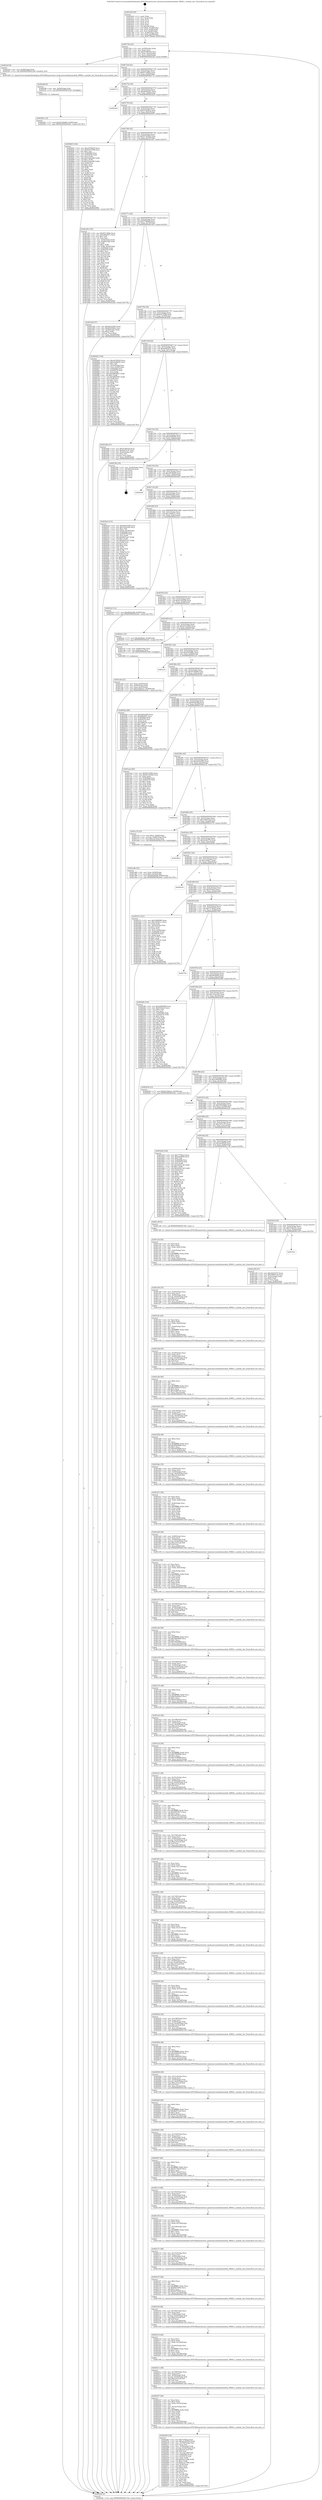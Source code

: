 digraph "0x4016e0" {
  label = "0x4016e0 (/mnt/c/Users/mathe/Desktop/tcc/POCII/binaries/extr_hashcatsrcmodulesmodule_09820.c_module_init_Final-ollvm.out::main(0))"
  labelloc = "t"
  node[shape=record]

  Entry [label="",width=0.3,height=0.3,shape=circle,fillcolor=black,style=filled]
  "0x40170d" [label="{
     0x40170d [23]\l
     | [instrs]\l
     &nbsp;&nbsp;0x40170d \<+3\>: mov -0x58(%rbp),%eax\l
     &nbsp;&nbsp;0x401710 \<+2\>: mov %eax,%ecx\l
     &nbsp;&nbsp;0x401712 \<+6\>: sub $0x812fb529,%ecx\l
     &nbsp;&nbsp;0x401718 \<+3\>: mov %eax,-0x5c(%rbp)\l
     &nbsp;&nbsp;0x40171b \<+3\>: mov %ecx,-0x60(%rbp)\l
     &nbsp;&nbsp;0x40171e \<+6\>: je 00000000004023ef \<main+0xd0f\>\l
  }"]
  "0x4023ef" [label="{
     0x4023ef [9]\l
     | [instrs]\l
     &nbsp;&nbsp;0x4023ef \<+4\>: mov -0x50(%rbp),%rdi\l
     &nbsp;&nbsp;0x4023f3 \<+5\>: call 0000000000401240 \<module_init\>\l
     | [calls]\l
     &nbsp;&nbsp;0x401240 \{1\} (/mnt/c/Users/mathe/Desktop/tcc/POCII/binaries/extr_hashcatsrcmodulesmodule_09820.c_module_init_Final-ollvm.out::module_init)\l
  }"]
  "0x401724" [label="{
     0x401724 [22]\l
     | [instrs]\l
     &nbsp;&nbsp;0x401724 \<+5\>: jmp 0000000000401729 \<main+0x49\>\l
     &nbsp;&nbsp;0x401729 \<+3\>: mov -0x5c(%rbp),%eax\l
     &nbsp;&nbsp;0x40172c \<+5\>: sub $0x837c460a,%eax\l
     &nbsp;&nbsp;0x401731 \<+3\>: mov %eax,-0x64(%rbp)\l
     &nbsp;&nbsp;0x401734 \<+6\>: je 000000000040277e \<main+0x109e\>\l
  }"]
  Exit [label="",width=0.3,height=0.3,shape=circle,fillcolor=black,style=filled,peripheries=2]
  "0x40277e" [label="{
     0x40277e\l
  }", style=dashed]
  "0x40173a" [label="{
     0x40173a [22]\l
     | [instrs]\l
     &nbsp;&nbsp;0x40173a \<+5\>: jmp 000000000040173f \<main+0x5f\>\l
     &nbsp;&nbsp;0x40173f \<+3\>: mov -0x5c(%rbp),%eax\l
     &nbsp;&nbsp;0x401742 \<+5\>: sub $0x8b59ec07,%eax\l
     &nbsp;&nbsp;0x401747 \<+3\>: mov %eax,-0x68(%rbp)\l
     &nbsp;&nbsp;0x40174a \<+6\>: je 00000000004024a9 \<main+0xdc9\>\l
  }"]
  "0x402401" [label="{
     0x402401 [12]\l
     | [instrs]\l
     &nbsp;&nbsp;0x402401 \<+7\>: movl $0xd7e95b90,-0x58(%rbp)\l
     &nbsp;&nbsp;0x402408 \<+5\>: jmp 0000000000402e6c \<main+0x178c\>\l
  }"]
  "0x4024a9" [label="{
     0x4024a9\l
  }", style=dashed]
  "0x401750" [label="{
     0x401750 [22]\l
     | [instrs]\l
     &nbsp;&nbsp;0x401750 \<+5\>: jmp 0000000000401755 \<main+0x75\>\l
     &nbsp;&nbsp;0x401755 \<+3\>: mov -0x5c(%rbp),%eax\l
     &nbsp;&nbsp;0x401758 \<+5\>: sub $0x9152b4e2,%eax\l
     &nbsp;&nbsp;0x40175d \<+3\>: mov %eax,-0x6c(%rbp)\l
     &nbsp;&nbsp;0x401760 \<+6\>: je 0000000000402645 \<main+0xf65\>\l
  }"]
  "0x4023f8" [label="{
     0x4023f8 [9]\l
     | [instrs]\l
     &nbsp;&nbsp;0x4023f8 \<+4\>: mov -0x50(%rbp),%rdi\l
     &nbsp;&nbsp;0x4023fc \<+5\>: call 0000000000401030 \<free@plt\>\l
     | [calls]\l
     &nbsp;&nbsp;0x401030 \{1\} (unknown)\l
  }"]
  "0x402645" [label="{
     0x402645 [144]\l
     | [instrs]\l
     &nbsp;&nbsp;0x402645 \<+5\>: mov $0xa97f3639,%eax\l
     &nbsp;&nbsp;0x40264a \<+5\>: mov $0x9c973598,%ecx\l
     &nbsp;&nbsp;0x40264f \<+2\>: mov $0x1,%dl\l
     &nbsp;&nbsp;0x402651 \<+7\>: mov 0x4050b0,%esi\l
     &nbsp;&nbsp;0x402658 \<+7\>: mov 0x405078,%edi\l
     &nbsp;&nbsp;0x40265f \<+3\>: mov %esi,%r8d\l
     &nbsp;&nbsp;0x402662 \<+7\>: add $0x33aba580,%r8d\l
     &nbsp;&nbsp;0x402669 \<+4\>: sub $0x1,%r8d\l
     &nbsp;&nbsp;0x40266d \<+7\>: sub $0x33aba580,%r8d\l
     &nbsp;&nbsp;0x402674 \<+4\>: imul %r8d,%esi\l
     &nbsp;&nbsp;0x402678 \<+3\>: and $0x1,%esi\l
     &nbsp;&nbsp;0x40267b \<+3\>: cmp $0x0,%esi\l
     &nbsp;&nbsp;0x40267e \<+4\>: sete %r9b\l
     &nbsp;&nbsp;0x402682 \<+3\>: cmp $0xa,%edi\l
     &nbsp;&nbsp;0x402685 \<+4\>: setl %r10b\l
     &nbsp;&nbsp;0x402689 \<+3\>: mov %r9b,%r11b\l
     &nbsp;&nbsp;0x40268c \<+4\>: xor $0xff,%r11b\l
     &nbsp;&nbsp;0x402690 \<+3\>: mov %r10b,%bl\l
     &nbsp;&nbsp;0x402693 \<+3\>: xor $0xff,%bl\l
     &nbsp;&nbsp;0x402696 \<+3\>: xor $0x0,%dl\l
     &nbsp;&nbsp;0x402699 \<+3\>: mov %r11b,%r14b\l
     &nbsp;&nbsp;0x40269c \<+4\>: and $0x0,%r14b\l
     &nbsp;&nbsp;0x4026a0 \<+3\>: and %dl,%r9b\l
     &nbsp;&nbsp;0x4026a3 \<+3\>: mov %bl,%r15b\l
     &nbsp;&nbsp;0x4026a6 \<+4\>: and $0x0,%r15b\l
     &nbsp;&nbsp;0x4026aa \<+3\>: and %dl,%r10b\l
     &nbsp;&nbsp;0x4026ad \<+3\>: or %r9b,%r14b\l
     &nbsp;&nbsp;0x4026b0 \<+3\>: or %r10b,%r15b\l
     &nbsp;&nbsp;0x4026b3 \<+3\>: xor %r15b,%r14b\l
     &nbsp;&nbsp;0x4026b6 \<+3\>: or %bl,%r11b\l
     &nbsp;&nbsp;0x4026b9 \<+4\>: xor $0xff,%r11b\l
     &nbsp;&nbsp;0x4026bd \<+3\>: or $0x0,%dl\l
     &nbsp;&nbsp;0x4026c0 \<+3\>: and %dl,%r11b\l
     &nbsp;&nbsp;0x4026c3 \<+3\>: or %r11b,%r14b\l
     &nbsp;&nbsp;0x4026c6 \<+4\>: test $0x1,%r14b\l
     &nbsp;&nbsp;0x4026ca \<+3\>: cmovne %ecx,%eax\l
     &nbsp;&nbsp;0x4026cd \<+3\>: mov %eax,-0x58(%rbp)\l
     &nbsp;&nbsp;0x4026d0 \<+5\>: jmp 0000000000402e6c \<main+0x178c\>\l
  }"]
  "0x401766" [label="{
     0x401766 [22]\l
     | [instrs]\l
     &nbsp;&nbsp;0x401766 \<+5\>: jmp 000000000040176b \<main+0x8b\>\l
     &nbsp;&nbsp;0x40176b \<+3\>: mov -0x5c(%rbp),%eax\l
     &nbsp;&nbsp;0x40176e \<+5\>: sub $0x957d52b6,%eax\l
     &nbsp;&nbsp;0x401773 \<+3\>: mov %eax,-0x70(%rbp)\l
     &nbsp;&nbsp;0x401776 \<+6\>: je 0000000000401af5 \<main+0x415\>\l
  }"]
  "0x40226f" [label="{
     0x40226f [125]\l
     | [instrs]\l
     &nbsp;&nbsp;0x40226f \<+5\>: mov $0x73782a3,%ecx\l
     &nbsp;&nbsp;0x402274 \<+5\>: mov $0xd1345506,%edx\l
     &nbsp;&nbsp;0x402279 \<+6\>: mov -0x150(%rbp),%esi\l
     &nbsp;&nbsp;0x40227f \<+3\>: imul %eax,%esi\l
     &nbsp;&nbsp;0x402282 \<+4\>: mov -0x50(%rbp),%rdi\l
     &nbsp;&nbsp;0x402286 \<+4\>: movslq -0x54(%rbp),%r8\l
     &nbsp;&nbsp;0x40228a \<+7\>: imul $0x1e0,%r8,%r8\l
     &nbsp;&nbsp;0x402291 \<+3\>: add %r8,%rdi\l
     &nbsp;&nbsp;0x402294 \<+6\>: mov %esi,0x1d8(%rdi)\l
     &nbsp;&nbsp;0x40229a \<+7\>: mov 0x4050b0,%eax\l
     &nbsp;&nbsp;0x4022a1 \<+7\>: mov 0x405078,%esi\l
     &nbsp;&nbsp;0x4022a8 \<+3\>: mov %eax,%r9d\l
     &nbsp;&nbsp;0x4022ab \<+7\>: add $0xbca11046,%r9d\l
     &nbsp;&nbsp;0x4022b2 \<+4\>: sub $0x1,%r9d\l
     &nbsp;&nbsp;0x4022b6 \<+7\>: sub $0xbca11046,%r9d\l
     &nbsp;&nbsp;0x4022bd \<+4\>: imul %r9d,%eax\l
     &nbsp;&nbsp;0x4022c1 \<+3\>: and $0x1,%eax\l
     &nbsp;&nbsp;0x4022c4 \<+3\>: cmp $0x0,%eax\l
     &nbsp;&nbsp;0x4022c7 \<+4\>: sete %r10b\l
     &nbsp;&nbsp;0x4022cb \<+3\>: cmp $0xa,%esi\l
     &nbsp;&nbsp;0x4022ce \<+4\>: setl %r11b\l
     &nbsp;&nbsp;0x4022d2 \<+3\>: mov %r10b,%bl\l
     &nbsp;&nbsp;0x4022d5 \<+3\>: and %r11b,%bl\l
     &nbsp;&nbsp;0x4022d8 \<+3\>: xor %r11b,%r10b\l
     &nbsp;&nbsp;0x4022db \<+3\>: or %r10b,%bl\l
     &nbsp;&nbsp;0x4022de \<+3\>: test $0x1,%bl\l
     &nbsp;&nbsp;0x4022e1 \<+3\>: cmovne %edx,%ecx\l
     &nbsp;&nbsp;0x4022e4 \<+3\>: mov %ecx,-0x58(%rbp)\l
     &nbsp;&nbsp;0x4022e7 \<+5\>: jmp 0000000000402e6c \<main+0x178c\>\l
  }"]
  "0x401af5" [label="{
     0x401af5 [152]\l
     | [instrs]\l
     &nbsp;&nbsp;0x401af5 \<+5\>: mov $0x837c460a,%eax\l
     &nbsp;&nbsp;0x401afa \<+5\>: mov $0xa066307c,%ecx\l
     &nbsp;&nbsp;0x401aff \<+2\>: mov $0x1,%dl\l
     &nbsp;&nbsp;0x401b01 \<+2\>: xor %esi,%esi\l
     &nbsp;&nbsp;0x401b03 \<+3\>: mov -0x54(%rbp),%edi\l
     &nbsp;&nbsp;0x401b06 \<+3\>: cmp -0x48(%rbp),%edi\l
     &nbsp;&nbsp;0x401b09 \<+4\>: setl %r8b\l
     &nbsp;&nbsp;0x401b0d \<+4\>: and $0x1,%r8b\l
     &nbsp;&nbsp;0x401b11 \<+4\>: mov %r8b,-0x25(%rbp)\l
     &nbsp;&nbsp;0x401b15 \<+7\>: mov 0x4050b0,%edi\l
     &nbsp;&nbsp;0x401b1c \<+8\>: mov 0x405078,%r9d\l
     &nbsp;&nbsp;0x401b24 \<+3\>: sub $0x1,%esi\l
     &nbsp;&nbsp;0x401b27 \<+3\>: mov %edi,%r10d\l
     &nbsp;&nbsp;0x401b2a \<+3\>: add %esi,%r10d\l
     &nbsp;&nbsp;0x401b2d \<+4\>: imul %r10d,%edi\l
     &nbsp;&nbsp;0x401b31 \<+3\>: and $0x1,%edi\l
     &nbsp;&nbsp;0x401b34 \<+3\>: cmp $0x0,%edi\l
     &nbsp;&nbsp;0x401b37 \<+4\>: sete %r8b\l
     &nbsp;&nbsp;0x401b3b \<+4\>: cmp $0xa,%r9d\l
     &nbsp;&nbsp;0x401b3f \<+4\>: setl %r11b\l
     &nbsp;&nbsp;0x401b43 \<+3\>: mov %r8b,%bl\l
     &nbsp;&nbsp;0x401b46 \<+3\>: xor $0xff,%bl\l
     &nbsp;&nbsp;0x401b49 \<+3\>: mov %r11b,%r14b\l
     &nbsp;&nbsp;0x401b4c \<+4\>: xor $0xff,%r14b\l
     &nbsp;&nbsp;0x401b50 \<+3\>: xor $0x1,%dl\l
     &nbsp;&nbsp;0x401b53 \<+3\>: mov %bl,%r15b\l
     &nbsp;&nbsp;0x401b56 \<+4\>: and $0xff,%r15b\l
     &nbsp;&nbsp;0x401b5a \<+3\>: and %dl,%r8b\l
     &nbsp;&nbsp;0x401b5d \<+3\>: mov %r14b,%r12b\l
     &nbsp;&nbsp;0x401b60 \<+4\>: and $0xff,%r12b\l
     &nbsp;&nbsp;0x401b64 \<+3\>: and %dl,%r11b\l
     &nbsp;&nbsp;0x401b67 \<+3\>: or %r8b,%r15b\l
     &nbsp;&nbsp;0x401b6a \<+3\>: or %r11b,%r12b\l
     &nbsp;&nbsp;0x401b6d \<+3\>: xor %r12b,%r15b\l
     &nbsp;&nbsp;0x401b70 \<+3\>: or %r14b,%bl\l
     &nbsp;&nbsp;0x401b73 \<+3\>: xor $0xff,%bl\l
     &nbsp;&nbsp;0x401b76 \<+3\>: or $0x1,%dl\l
     &nbsp;&nbsp;0x401b79 \<+2\>: and %dl,%bl\l
     &nbsp;&nbsp;0x401b7b \<+3\>: or %bl,%r15b\l
     &nbsp;&nbsp;0x401b7e \<+4\>: test $0x1,%r15b\l
     &nbsp;&nbsp;0x401b82 \<+3\>: cmovne %ecx,%eax\l
     &nbsp;&nbsp;0x401b85 \<+3\>: mov %eax,-0x58(%rbp)\l
     &nbsp;&nbsp;0x401b88 \<+5\>: jmp 0000000000402e6c \<main+0x178c\>\l
  }"]
  "0x40177c" [label="{
     0x40177c [22]\l
     | [instrs]\l
     &nbsp;&nbsp;0x40177c \<+5\>: jmp 0000000000401781 \<main+0xa1\>\l
     &nbsp;&nbsp;0x401781 \<+3\>: mov -0x5c(%rbp),%eax\l
     &nbsp;&nbsp;0x401784 \<+5\>: sub $0x97f66a8f,%eax\l
     &nbsp;&nbsp;0x401789 \<+3\>: mov %eax,-0x74(%rbp)\l
     &nbsp;&nbsp;0x40178c \<+6\>: je 0000000000401a04 \<main+0x324\>\l
  }"]
  "0x402237" [label="{
     0x402237 [56]\l
     | [instrs]\l
     &nbsp;&nbsp;0x402237 \<+2\>: xor %ecx,%ecx\l
     &nbsp;&nbsp;0x402239 \<+5\>: mov $0x2,%edx\l
     &nbsp;&nbsp;0x40223e \<+6\>: mov %edx,-0x14c(%rbp)\l
     &nbsp;&nbsp;0x402244 \<+1\>: cltd\l
     &nbsp;&nbsp;0x402245 \<+6\>: mov -0x14c(%rbp),%esi\l
     &nbsp;&nbsp;0x40224b \<+2\>: idiv %esi\l
     &nbsp;&nbsp;0x40224d \<+6\>: imul $0xfffffffe,%edx,%edx\l
     &nbsp;&nbsp;0x402253 \<+3\>: mov %ecx,%r9d\l
     &nbsp;&nbsp;0x402256 \<+3\>: sub %edx,%r9d\l
     &nbsp;&nbsp;0x402259 \<+2\>: mov %ecx,%edx\l
     &nbsp;&nbsp;0x40225b \<+3\>: sub $0x1,%edx\l
     &nbsp;&nbsp;0x40225e \<+3\>: add %edx,%r9d\l
     &nbsp;&nbsp;0x402261 \<+3\>: sub %r9d,%ecx\l
     &nbsp;&nbsp;0x402264 \<+6\>: mov %ecx,-0x150(%rbp)\l
     &nbsp;&nbsp;0x40226a \<+5\>: call 0000000000401160 \<next_i\>\l
     | [calls]\l
     &nbsp;&nbsp;0x401160 \{1\} (/mnt/c/Users/mathe/Desktop/tcc/POCII/binaries/extr_hashcatsrcmodulesmodule_09820.c_module_init_Final-ollvm.out::next_i)\l
  }"]
  "0x401a04" [label="{
     0x401a04 [27]\l
     | [instrs]\l
     &nbsp;&nbsp;0x401a04 \<+5\>: mov $0xd2312563,%eax\l
     &nbsp;&nbsp;0x401a09 \<+5\>: mov $0xd525946c,%ecx\l
     &nbsp;&nbsp;0x401a0e \<+3\>: mov -0x30(%rbp),%edx\l
     &nbsp;&nbsp;0x401a11 \<+3\>: cmp $0x2,%edx\l
     &nbsp;&nbsp;0x401a14 \<+3\>: cmovne %ecx,%eax\l
     &nbsp;&nbsp;0x401a17 \<+3\>: mov %eax,-0x58(%rbp)\l
     &nbsp;&nbsp;0x401a1a \<+5\>: jmp 0000000000402e6c \<main+0x178c\>\l
  }"]
  "0x401792" [label="{
     0x401792 [22]\l
     | [instrs]\l
     &nbsp;&nbsp;0x401792 \<+5\>: jmp 0000000000401797 \<main+0xb7\>\l
     &nbsp;&nbsp;0x401797 \<+3\>: mov -0x5c(%rbp),%eax\l
     &nbsp;&nbsp;0x40179a \<+5\>: sub $0x9c973598,%eax\l
     &nbsp;&nbsp;0x40179f \<+3\>: mov %eax,-0x78(%rbp)\l
     &nbsp;&nbsp;0x4017a2 \<+6\>: je 00000000004026d5 \<main+0xff5\>\l
  }"]
  "0x402e6c" [label="{
     0x402e6c [5]\l
     | [instrs]\l
     &nbsp;&nbsp;0x402e6c \<+5\>: jmp 000000000040170d \<main+0x2d\>\l
  }"]
  "0x4016e0" [label="{
     0x4016e0 [45]\l
     | [instrs]\l
     &nbsp;&nbsp;0x4016e0 \<+1\>: push %rbp\l
     &nbsp;&nbsp;0x4016e1 \<+3\>: mov %rsp,%rbp\l
     &nbsp;&nbsp;0x4016e4 \<+2\>: push %r15\l
     &nbsp;&nbsp;0x4016e6 \<+2\>: push %r14\l
     &nbsp;&nbsp;0x4016e8 \<+2\>: push %r12\l
     &nbsp;&nbsp;0x4016ea \<+1\>: push %rbx\l
     &nbsp;&nbsp;0x4016eb \<+7\>: sub $0x1b0,%rsp\l
     &nbsp;&nbsp;0x4016f2 \<+7\>: movl $0x0,-0x34(%rbp)\l
     &nbsp;&nbsp;0x4016f9 \<+3\>: mov %edi,-0x38(%rbp)\l
     &nbsp;&nbsp;0x4016fc \<+4\>: mov %rsi,-0x40(%rbp)\l
     &nbsp;&nbsp;0x401700 \<+3\>: mov -0x38(%rbp),%edi\l
     &nbsp;&nbsp;0x401703 \<+3\>: mov %edi,-0x30(%rbp)\l
     &nbsp;&nbsp;0x401706 \<+7\>: movl $0x97f66a8f,-0x58(%rbp)\l
  }"]
  "0x402211" [label="{
     0x402211 [38]\l
     | [instrs]\l
     &nbsp;&nbsp;0x402211 \<+6\>: mov -0x148(%rbp),%ecx\l
     &nbsp;&nbsp;0x402217 \<+3\>: imul %eax,%ecx\l
     &nbsp;&nbsp;0x40221a \<+4\>: mov -0x50(%rbp),%rdi\l
     &nbsp;&nbsp;0x40221e \<+4\>: movslq -0x54(%rbp),%r8\l
     &nbsp;&nbsp;0x402222 \<+7\>: imul $0x1e0,%r8,%r8\l
     &nbsp;&nbsp;0x402229 \<+3\>: add %r8,%rdi\l
     &nbsp;&nbsp;0x40222c \<+6\>: mov %ecx,0x1d4(%rdi)\l
     &nbsp;&nbsp;0x402232 \<+5\>: call 0000000000401160 \<next_i\>\l
     | [calls]\l
     &nbsp;&nbsp;0x401160 \{1\} (/mnt/c/Users/mathe/Desktop/tcc/POCII/binaries/extr_hashcatsrcmodulesmodule_09820.c_module_init_Final-ollvm.out::next_i)\l
  }"]
  "0x4026d5" [label="{
     0x4026d5 [150]\l
     | [instrs]\l
     &nbsp;&nbsp;0x4026d5 \<+5\>: mov $0xa97f3639,%eax\l
     &nbsp;&nbsp;0x4026da \<+5\>: mov $0xa52fb636,%ecx\l
     &nbsp;&nbsp;0x4026df \<+2\>: mov $0x1,%dl\l
     &nbsp;&nbsp;0x4026e1 \<+3\>: mov -0x34(%rbp),%esi\l
     &nbsp;&nbsp;0x4026e4 \<+3\>: mov %esi,-0x24(%rbp)\l
     &nbsp;&nbsp;0x4026e7 \<+7\>: mov 0x4050b0,%esi\l
     &nbsp;&nbsp;0x4026ee \<+7\>: mov 0x405078,%edi\l
     &nbsp;&nbsp;0x4026f5 \<+3\>: mov %esi,%r8d\l
     &nbsp;&nbsp;0x4026f8 \<+7\>: add $0x5f665907,%r8d\l
     &nbsp;&nbsp;0x4026ff \<+4\>: sub $0x1,%r8d\l
     &nbsp;&nbsp;0x402703 \<+7\>: sub $0x5f665907,%r8d\l
     &nbsp;&nbsp;0x40270a \<+4\>: imul %r8d,%esi\l
     &nbsp;&nbsp;0x40270e \<+3\>: and $0x1,%esi\l
     &nbsp;&nbsp;0x402711 \<+3\>: cmp $0x0,%esi\l
     &nbsp;&nbsp;0x402714 \<+4\>: sete %r9b\l
     &nbsp;&nbsp;0x402718 \<+3\>: cmp $0xa,%edi\l
     &nbsp;&nbsp;0x40271b \<+4\>: setl %r10b\l
     &nbsp;&nbsp;0x40271f \<+3\>: mov %r9b,%r11b\l
     &nbsp;&nbsp;0x402722 \<+4\>: xor $0xff,%r11b\l
     &nbsp;&nbsp;0x402726 \<+3\>: mov %r10b,%bl\l
     &nbsp;&nbsp;0x402729 \<+3\>: xor $0xff,%bl\l
     &nbsp;&nbsp;0x40272c \<+3\>: xor $0x1,%dl\l
     &nbsp;&nbsp;0x40272f \<+3\>: mov %r11b,%r14b\l
     &nbsp;&nbsp;0x402732 \<+4\>: and $0xff,%r14b\l
     &nbsp;&nbsp;0x402736 \<+3\>: and %dl,%r9b\l
     &nbsp;&nbsp;0x402739 \<+3\>: mov %bl,%r15b\l
     &nbsp;&nbsp;0x40273c \<+4\>: and $0xff,%r15b\l
     &nbsp;&nbsp;0x402740 \<+3\>: and %dl,%r10b\l
     &nbsp;&nbsp;0x402743 \<+3\>: or %r9b,%r14b\l
     &nbsp;&nbsp;0x402746 \<+3\>: or %r10b,%r15b\l
     &nbsp;&nbsp;0x402749 \<+3\>: xor %r15b,%r14b\l
     &nbsp;&nbsp;0x40274c \<+3\>: or %bl,%r11b\l
     &nbsp;&nbsp;0x40274f \<+4\>: xor $0xff,%r11b\l
     &nbsp;&nbsp;0x402753 \<+3\>: or $0x1,%dl\l
     &nbsp;&nbsp;0x402756 \<+3\>: and %dl,%r11b\l
     &nbsp;&nbsp;0x402759 \<+3\>: or %r11b,%r14b\l
     &nbsp;&nbsp;0x40275c \<+4\>: test $0x1,%r14b\l
     &nbsp;&nbsp;0x402760 \<+3\>: cmovne %ecx,%eax\l
     &nbsp;&nbsp;0x402763 \<+3\>: mov %eax,-0x58(%rbp)\l
     &nbsp;&nbsp;0x402766 \<+5\>: jmp 0000000000402e6c \<main+0x178c\>\l
  }"]
  "0x4017a8" [label="{
     0x4017a8 [22]\l
     | [instrs]\l
     &nbsp;&nbsp;0x4017a8 \<+5\>: jmp 00000000004017ad \<main+0xcd\>\l
     &nbsp;&nbsp;0x4017ad \<+3\>: mov -0x5c(%rbp),%eax\l
     &nbsp;&nbsp;0x4017b0 \<+5\>: sub $0xa066307c,%eax\l
     &nbsp;&nbsp;0x4017b5 \<+3\>: mov %eax,-0x7c(%rbp)\l
     &nbsp;&nbsp;0x4017b8 \<+6\>: je 0000000000401b8d \<main+0x4ad\>\l
  }"]
  "0x4021e5" [label="{
     0x4021e5 [44]\l
     | [instrs]\l
     &nbsp;&nbsp;0x4021e5 \<+2\>: xor %ecx,%ecx\l
     &nbsp;&nbsp;0x4021e7 \<+5\>: mov $0x2,%edx\l
     &nbsp;&nbsp;0x4021ec \<+6\>: mov %edx,-0x144(%rbp)\l
     &nbsp;&nbsp;0x4021f2 \<+1\>: cltd\l
     &nbsp;&nbsp;0x4021f3 \<+6\>: mov -0x144(%rbp),%esi\l
     &nbsp;&nbsp;0x4021f9 \<+2\>: idiv %esi\l
     &nbsp;&nbsp;0x4021fb \<+6\>: imul $0xfffffffe,%edx,%edx\l
     &nbsp;&nbsp;0x402201 \<+3\>: sub $0x1,%ecx\l
     &nbsp;&nbsp;0x402204 \<+2\>: sub %ecx,%edx\l
     &nbsp;&nbsp;0x402206 \<+6\>: mov %edx,-0x148(%rbp)\l
     &nbsp;&nbsp;0x40220c \<+5\>: call 0000000000401160 \<next_i\>\l
     | [calls]\l
     &nbsp;&nbsp;0x401160 \{1\} (/mnt/c/Users/mathe/Desktop/tcc/POCII/binaries/extr_hashcatsrcmodulesmodule_09820.c_module_init_Final-ollvm.out::next_i)\l
  }"]
  "0x401b8d" [label="{
     0x401b8d [27]\l
     | [instrs]\l
     &nbsp;&nbsp;0x401b8d \<+5\>: mov $0x812fb529,%eax\l
     &nbsp;&nbsp;0x401b92 \<+5\>: mov $0x3ef7cc47,%ecx\l
     &nbsp;&nbsp;0x401b97 \<+3\>: mov -0x25(%rbp),%dl\l
     &nbsp;&nbsp;0x401b9a \<+3\>: test $0x1,%dl\l
     &nbsp;&nbsp;0x401b9d \<+3\>: cmovne %ecx,%eax\l
     &nbsp;&nbsp;0x401ba0 \<+3\>: mov %eax,-0x58(%rbp)\l
     &nbsp;&nbsp;0x401ba3 \<+5\>: jmp 0000000000402e6c \<main+0x178c\>\l
  }"]
  "0x4017be" [label="{
     0x4017be [22]\l
     | [instrs]\l
     &nbsp;&nbsp;0x4017be \<+5\>: jmp 00000000004017c3 \<main+0xe3\>\l
     &nbsp;&nbsp;0x4017c3 \<+3\>: mov -0x5c(%rbp),%eax\l
     &nbsp;&nbsp;0x4017c6 \<+5\>: sub $0xa52fb636,%eax\l
     &nbsp;&nbsp;0x4017cb \<+3\>: mov %eax,-0x80(%rbp)\l
     &nbsp;&nbsp;0x4017ce \<+6\>: je 000000000040276b \<main+0x108b\>\l
  }"]
  "0x4021bf" [label="{
     0x4021bf [38]\l
     | [instrs]\l
     &nbsp;&nbsp;0x4021bf \<+6\>: mov -0x140(%rbp),%ecx\l
     &nbsp;&nbsp;0x4021c5 \<+3\>: imul %eax,%ecx\l
     &nbsp;&nbsp;0x4021c8 \<+4\>: mov -0x50(%rbp),%rdi\l
     &nbsp;&nbsp;0x4021cc \<+4\>: movslq -0x54(%rbp),%r8\l
     &nbsp;&nbsp;0x4021d0 \<+7\>: imul $0x1e0,%r8,%r8\l
     &nbsp;&nbsp;0x4021d7 \<+3\>: add %r8,%rdi\l
     &nbsp;&nbsp;0x4021da \<+6\>: mov %ecx,0x1d0(%rdi)\l
     &nbsp;&nbsp;0x4021e0 \<+5\>: call 0000000000401160 \<next_i\>\l
     | [calls]\l
     &nbsp;&nbsp;0x401160 \{1\} (/mnt/c/Users/mathe/Desktop/tcc/POCII/binaries/extr_hashcatsrcmodulesmodule_09820.c_module_init_Final-ollvm.out::next_i)\l
  }"]
  "0x40276b" [label="{
     0x40276b [19]\l
     | [instrs]\l
     &nbsp;&nbsp;0x40276b \<+3\>: mov -0x24(%rbp),%eax\l
     &nbsp;&nbsp;0x40276e \<+7\>: add $0x1b0,%rsp\l
     &nbsp;&nbsp;0x402775 \<+1\>: pop %rbx\l
     &nbsp;&nbsp;0x402776 \<+2\>: pop %r12\l
     &nbsp;&nbsp;0x402778 \<+2\>: pop %r14\l
     &nbsp;&nbsp;0x40277a \<+2\>: pop %r15\l
     &nbsp;&nbsp;0x40277c \<+1\>: pop %rbp\l
     &nbsp;&nbsp;0x40277d \<+1\>: ret\l
  }"]
  "0x4017d4" [label="{
     0x4017d4 [25]\l
     | [instrs]\l
     &nbsp;&nbsp;0x4017d4 \<+5\>: jmp 00000000004017d9 \<main+0xf9\>\l
     &nbsp;&nbsp;0x4017d9 \<+3\>: mov -0x5c(%rbp),%eax\l
     &nbsp;&nbsp;0x4017dc \<+5\>: sub $0xa97f3639,%eax\l
     &nbsp;&nbsp;0x4017e1 \<+6\>: mov %eax,-0x84(%rbp)\l
     &nbsp;&nbsp;0x4017e7 \<+6\>: je 0000000000402e65 \<main+0x1785\>\l
  }"]
  "0x402197" [label="{
     0x402197 [40]\l
     | [instrs]\l
     &nbsp;&nbsp;0x402197 \<+5\>: mov $0x2,%ecx\l
     &nbsp;&nbsp;0x40219c \<+1\>: cltd\l
     &nbsp;&nbsp;0x40219d \<+2\>: idiv %ecx\l
     &nbsp;&nbsp;0x40219f \<+6\>: imul $0xfffffffe,%edx,%ecx\l
     &nbsp;&nbsp;0x4021a5 \<+6\>: sub $0xf0d7d494,%ecx\l
     &nbsp;&nbsp;0x4021ab \<+3\>: add $0x1,%ecx\l
     &nbsp;&nbsp;0x4021ae \<+6\>: add $0xf0d7d494,%ecx\l
     &nbsp;&nbsp;0x4021b4 \<+6\>: mov %ecx,-0x140(%rbp)\l
     &nbsp;&nbsp;0x4021ba \<+5\>: call 0000000000401160 \<next_i\>\l
     | [calls]\l
     &nbsp;&nbsp;0x401160 \{1\} (/mnt/c/Users/mathe/Desktop/tcc/POCII/binaries/extr_hashcatsrcmodulesmodule_09820.c_module_init_Final-ollvm.out::next_i)\l
  }"]
  "0x402e65" [label="{
     0x402e65\l
  }", style=dashed]
  "0x4017ed" [label="{
     0x4017ed [25]\l
     | [instrs]\l
     &nbsp;&nbsp;0x4017ed \<+5\>: jmp 00000000004017f2 \<main+0x112\>\l
     &nbsp;&nbsp;0x4017f2 \<+3\>: mov -0x5c(%rbp),%eax\l
     &nbsp;&nbsp;0x4017f5 \<+5\>: sub $0xb08af2fc,%eax\l
     &nbsp;&nbsp;0x4017fa \<+6\>: mov %eax,-0x88(%rbp)\l
     &nbsp;&nbsp;0x401800 \<+6\>: je 00000000004025a2 \<main+0xec2\>\l
  }"]
  "0x402171" [label="{
     0x402171 [38]\l
     | [instrs]\l
     &nbsp;&nbsp;0x402171 \<+6\>: mov -0x13c(%rbp),%ecx\l
     &nbsp;&nbsp;0x402177 \<+3\>: imul %eax,%ecx\l
     &nbsp;&nbsp;0x40217a \<+4\>: mov -0x50(%rbp),%rdi\l
     &nbsp;&nbsp;0x40217e \<+4\>: movslq -0x54(%rbp),%r8\l
     &nbsp;&nbsp;0x402182 \<+7\>: imul $0x1e0,%r8,%r8\l
     &nbsp;&nbsp;0x402189 \<+3\>: add %r8,%rdi\l
     &nbsp;&nbsp;0x40218c \<+6\>: mov %ecx,0x198(%rdi)\l
     &nbsp;&nbsp;0x402192 \<+5\>: call 0000000000401160 \<next_i\>\l
     | [calls]\l
     &nbsp;&nbsp;0x401160 \{1\} (/mnt/c/Users/mathe/Desktop/tcc/POCII/binaries/extr_hashcatsrcmodulesmodule_09820.c_module_init_Final-ollvm.out::next_i)\l
  }"]
  "0x4025a2" [label="{
     0x4025a2 [151]\l
     | [instrs]\l
     &nbsp;&nbsp;0x4025a2 \<+5\>: mov $0xde92a949,%eax\l
     &nbsp;&nbsp;0x4025a7 \<+5\>: mov $0x152ace03,%ecx\l
     &nbsp;&nbsp;0x4025ac \<+2\>: mov $0x1,%dl\l
     &nbsp;&nbsp;0x4025ae \<+7\>: movl $0x0,-0x34(%rbp)\l
     &nbsp;&nbsp;0x4025b5 \<+7\>: mov 0x4050b0,%esi\l
     &nbsp;&nbsp;0x4025bc \<+7\>: mov 0x405078,%edi\l
     &nbsp;&nbsp;0x4025c3 \<+3\>: mov %esi,%r8d\l
     &nbsp;&nbsp;0x4025c6 \<+7\>: add $0xfdb7eee7,%r8d\l
     &nbsp;&nbsp;0x4025cd \<+4\>: sub $0x1,%r8d\l
     &nbsp;&nbsp;0x4025d1 \<+7\>: sub $0xfdb7eee7,%r8d\l
     &nbsp;&nbsp;0x4025d8 \<+4\>: imul %r8d,%esi\l
     &nbsp;&nbsp;0x4025dc \<+3\>: and $0x1,%esi\l
     &nbsp;&nbsp;0x4025df \<+3\>: cmp $0x0,%esi\l
     &nbsp;&nbsp;0x4025e2 \<+4\>: sete %r9b\l
     &nbsp;&nbsp;0x4025e6 \<+3\>: cmp $0xa,%edi\l
     &nbsp;&nbsp;0x4025e9 \<+4\>: setl %r10b\l
     &nbsp;&nbsp;0x4025ed \<+3\>: mov %r9b,%r11b\l
     &nbsp;&nbsp;0x4025f0 \<+4\>: xor $0xff,%r11b\l
     &nbsp;&nbsp;0x4025f4 \<+3\>: mov %r10b,%bl\l
     &nbsp;&nbsp;0x4025f7 \<+3\>: xor $0xff,%bl\l
     &nbsp;&nbsp;0x4025fa \<+3\>: xor $0x0,%dl\l
     &nbsp;&nbsp;0x4025fd \<+3\>: mov %r11b,%r14b\l
     &nbsp;&nbsp;0x402600 \<+4\>: and $0x0,%r14b\l
     &nbsp;&nbsp;0x402604 \<+3\>: and %dl,%r9b\l
     &nbsp;&nbsp;0x402607 \<+3\>: mov %bl,%r15b\l
     &nbsp;&nbsp;0x40260a \<+4\>: and $0x0,%r15b\l
     &nbsp;&nbsp;0x40260e \<+3\>: and %dl,%r10b\l
     &nbsp;&nbsp;0x402611 \<+3\>: or %r9b,%r14b\l
     &nbsp;&nbsp;0x402614 \<+3\>: or %r10b,%r15b\l
     &nbsp;&nbsp;0x402617 \<+3\>: xor %r15b,%r14b\l
     &nbsp;&nbsp;0x40261a \<+3\>: or %bl,%r11b\l
     &nbsp;&nbsp;0x40261d \<+4\>: xor $0xff,%r11b\l
     &nbsp;&nbsp;0x402621 \<+3\>: or $0x0,%dl\l
     &nbsp;&nbsp;0x402624 \<+3\>: and %dl,%r11b\l
     &nbsp;&nbsp;0x402627 \<+3\>: or %r11b,%r14b\l
     &nbsp;&nbsp;0x40262a \<+4\>: test $0x1,%r14b\l
     &nbsp;&nbsp;0x40262e \<+3\>: cmovne %ecx,%eax\l
     &nbsp;&nbsp;0x402631 \<+3\>: mov %eax,-0x58(%rbp)\l
     &nbsp;&nbsp;0x402634 \<+5\>: jmp 0000000000402e6c \<main+0x178c\>\l
  }"]
  "0x401806" [label="{
     0x401806 [25]\l
     | [instrs]\l
     &nbsp;&nbsp;0x401806 \<+5\>: jmp 000000000040180b \<main+0x12b\>\l
     &nbsp;&nbsp;0x40180b \<+3\>: mov -0x5c(%rbp),%eax\l
     &nbsp;&nbsp;0x40180e \<+5\>: sub $0xc3d38c1c,%eax\l
     &nbsp;&nbsp;0x401813 \<+6\>: mov %eax,-0x8c(%rbp)\l
     &nbsp;&nbsp;0x401819 \<+6\>: je 00000000004023e3 \<main+0xd03\>\l
  }"]
  "0x402145" [label="{
     0x402145 [44]\l
     | [instrs]\l
     &nbsp;&nbsp;0x402145 \<+2\>: xor %ecx,%ecx\l
     &nbsp;&nbsp;0x402147 \<+5\>: mov $0x2,%edx\l
     &nbsp;&nbsp;0x40214c \<+6\>: mov %edx,-0x138(%rbp)\l
     &nbsp;&nbsp;0x402152 \<+1\>: cltd\l
     &nbsp;&nbsp;0x402153 \<+6\>: mov -0x138(%rbp),%esi\l
     &nbsp;&nbsp;0x402159 \<+2\>: idiv %esi\l
     &nbsp;&nbsp;0x40215b \<+6\>: imul $0xfffffffe,%edx,%edx\l
     &nbsp;&nbsp;0x402161 \<+3\>: sub $0x1,%ecx\l
     &nbsp;&nbsp;0x402164 \<+2\>: sub %ecx,%edx\l
     &nbsp;&nbsp;0x402166 \<+6\>: mov %edx,-0x13c(%rbp)\l
     &nbsp;&nbsp;0x40216c \<+5\>: call 0000000000401160 \<next_i\>\l
     | [calls]\l
     &nbsp;&nbsp;0x401160 \{1\} (/mnt/c/Users/mathe/Desktop/tcc/POCII/binaries/extr_hashcatsrcmodulesmodule_09820.c_module_init_Final-ollvm.out::next_i)\l
  }"]
  "0x4023e3" [label="{
     0x4023e3 [12]\l
     | [instrs]\l
     &nbsp;&nbsp;0x4023e3 \<+7\>: movl $0xd92dcfd8,-0x58(%rbp)\l
     &nbsp;&nbsp;0x4023ea \<+5\>: jmp 0000000000402e6c \<main+0x178c\>\l
  }"]
  "0x40181f" [label="{
     0x40181f [25]\l
     | [instrs]\l
     &nbsp;&nbsp;0x40181f \<+5\>: jmp 0000000000401824 \<main+0x144\>\l
     &nbsp;&nbsp;0x401824 \<+3\>: mov -0x5c(%rbp),%eax\l
     &nbsp;&nbsp;0x401827 \<+5\>: sub $0xd1345506,%eax\l
     &nbsp;&nbsp;0x40182c \<+6\>: mov %eax,-0x90(%rbp)\l
     &nbsp;&nbsp;0x401832 \<+6\>: je 00000000004022ec \<main+0xc0c\>\l
  }"]
  "0x40211f" [label="{
     0x40211f [38]\l
     | [instrs]\l
     &nbsp;&nbsp;0x40211f \<+6\>: mov -0x134(%rbp),%ecx\l
     &nbsp;&nbsp;0x402125 \<+3\>: imul %eax,%ecx\l
     &nbsp;&nbsp;0x402128 \<+4\>: mov -0x50(%rbp),%rdi\l
     &nbsp;&nbsp;0x40212c \<+4\>: movslq -0x54(%rbp),%r8\l
     &nbsp;&nbsp;0x402130 \<+7\>: imul $0x1e0,%r8,%r8\l
     &nbsp;&nbsp;0x402137 \<+3\>: add %r8,%rdi\l
     &nbsp;&nbsp;0x40213a \<+6\>: mov %ecx,0x194(%rdi)\l
     &nbsp;&nbsp;0x402140 \<+5\>: call 0000000000401160 \<next_i\>\l
     | [calls]\l
     &nbsp;&nbsp;0x401160 \{1\} (/mnt/c/Users/mathe/Desktop/tcc/POCII/binaries/extr_hashcatsrcmodulesmodule_09820.c_module_init_Final-ollvm.out::next_i)\l
  }"]
  "0x4022ec" [label="{
     0x4022ec [12]\l
     | [instrs]\l
     &nbsp;&nbsp;0x4022ec \<+7\>: movl $0xdb40b6d,-0x58(%rbp)\l
     &nbsp;&nbsp;0x4022f3 \<+5\>: jmp 0000000000402e6c \<main+0x178c\>\l
  }"]
  "0x401838" [label="{
     0x401838 [25]\l
     | [instrs]\l
     &nbsp;&nbsp;0x401838 \<+5\>: jmp 000000000040183d \<main+0x15d\>\l
     &nbsp;&nbsp;0x40183d \<+3\>: mov -0x5c(%rbp),%eax\l
     &nbsp;&nbsp;0x401840 \<+5\>: sub $0xd2312563,%eax\l
     &nbsp;&nbsp;0x401845 \<+6\>: mov %eax,-0x94(%rbp)\l
     &nbsp;&nbsp;0x40184b \<+6\>: je 0000000000401a37 \<main+0x357\>\l
  }"]
  "0x4020f7" [label="{
     0x4020f7 [40]\l
     | [instrs]\l
     &nbsp;&nbsp;0x4020f7 \<+5\>: mov $0x2,%ecx\l
     &nbsp;&nbsp;0x4020fc \<+1\>: cltd\l
     &nbsp;&nbsp;0x4020fd \<+2\>: idiv %ecx\l
     &nbsp;&nbsp;0x4020ff \<+6\>: imul $0xfffffffe,%edx,%ecx\l
     &nbsp;&nbsp;0x402105 \<+6\>: sub $0xd173be25,%ecx\l
     &nbsp;&nbsp;0x40210b \<+3\>: add $0x1,%ecx\l
     &nbsp;&nbsp;0x40210e \<+6\>: add $0xd173be25,%ecx\l
     &nbsp;&nbsp;0x402114 \<+6\>: mov %ecx,-0x134(%rbp)\l
     &nbsp;&nbsp;0x40211a \<+5\>: call 0000000000401160 \<next_i\>\l
     | [calls]\l
     &nbsp;&nbsp;0x401160 \{1\} (/mnt/c/Users/mathe/Desktop/tcc/POCII/binaries/extr_hashcatsrcmodulesmodule_09820.c_module_init_Final-ollvm.out::next_i)\l
  }"]
  "0x401a37" [label="{
     0x401a37 [13]\l
     | [instrs]\l
     &nbsp;&nbsp;0x401a37 \<+4\>: mov -0x40(%rbp),%rax\l
     &nbsp;&nbsp;0x401a3b \<+4\>: mov 0x8(%rax),%rdi\l
     &nbsp;&nbsp;0x401a3f \<+5\>: call 0000000000401060 \<atoi@plt\>\l
     | [calls]\l
     &nbsp;&nbsp;0x401060 \{1\} (unknown)\l
  }"]
  "0x401851" [label="{
     0x401851 [25]\l
     | [instrs]\l
     &nbsp;&nbsp;0x401851 \<+5\>: jmp 0000000000401856 \<main+0x176\>\l
     &nbsp;&nbsp;0x401856 \<+3\>: mov -0x5c(%rbp),%eax\l
     &nbsp;&nbsp;0x401859 \<+5\>: sub $0xd525946c,%eax\l
     &nbsp;&nbsp;0x40185e \<+6\>: mov %eax,-0x98(%rbp)\l
     &nbsp;&nbsp;0x401864 \<+6\>: je 0000000000401a1f \<main+0x33f\>\l
  }"]
  "0x401a44" [label="{
     0x401a44 [21]\l
     | [instrs]\l
     &nbsp;&nbsp;0x401a44 \<+3\>: mov %eax,-0x44(%rbp)\l
     &nbsp;&nbsp;0x401a47 \<+3\>: mov -0x44(%rbp),%eax\l
     &nbsp;&nbsp;0x401a4a \<+3\>: mov %eax,-0x2c(%rbp)\l
     &nbsp;&nbsp;0x401a4d \<+7\>: movl $0x5336a31c,-0x58(%rbp)\l
     &nbsp;&nbsp;0x401a54 \<+5\>: jmp 0000000000402e6c \<main+0x178c\>\l
  }"]
  "0x4020d1" [label="{
     0x4020d1 [38]\l
     | [instrs]\l
     &nbsp;&nbsp;0x4020d1 \<+6\>: mov -0x130(%rbp),%ecx\l
     &nbsp;&nbsp;0x4020d7 \<+3\>: imul %eax,%ecx\l
     &nbsp;&nbsp;0x4020da \<+4\>: mov -0x50(%rbp),%rdi\l
     &nbsp;&nbsp;0x4020de \<+4\>: movslq -0x54(%rbp),%r8\l
     &nbsp;&nbsp;0x4020e2 \<+7\>: imul $0x1e0,%r8,%r8\l
     &nbsp;&nbsp;0x4020e9 \<+3\>: add %r8,%rdi\l
     &nbsp;&nbsp;0x4020ec \<+6\>: mov %ecx,0x190(%rdi)\l
     &nbsp;&nbsp;0x4020f2 \<+5\>: call 0000000000401160 \<next_i\>\l
     | [calls]\l
     &nbsp;&nbsp;0x401160 \{1\} (/mnt/c/Users/mathe/Desktop/tcc/POCII/binaries/extr_hashcatsrcmodulesmodule_09820.c_module_init_Final-ollvm.out::next_i)\l
  }"]
  "0x401a1f" [label="{
     0x401a1f\l
  }", style=dashed]
  "0x40186a" [label="{
     0x40186a [25]\l
     | [instrs]\l
     &nbsp;&nbsp;0x40186a \<+5\>: jmp 000000000040186f \<main+0x18f\>\l
     &nbsp;&nbsp;0x40186f \<+3\>: mov -0x5c(%rbp),%eax\l
     &nbsp;&nbsp;0x401872 \<+5\>: sub $0xd7e95b90,%eax\l
     &nbsp;&nbsp;0x401877 \<+6\>: mov %eax,-0x9c(%rbp)\l
     &nbsp;&nbsp;0x40187d \<+6\>: je 000000000040254a \<main+0xe6a\>\l
  }"]
  "0x4020a9" [label="{
     0x4020a9 [40]\l
     | [instrs]\l
     &nbsp;&nbsp;0x4020a9 \<+5\>: mov $0x2,%ecx\l
     &nbsp;&nbsp;0x4020ae \<+1\>: cltd\l
     &nbsp;&nbsp;0x4020af \<+2\>: idiv %ecx\l
     &nbsp;&nbsp;0x4020b1 \<+6\>: imul $0xfffffffe,%edx,%ecx\l
     &nbsp;&nbsp;0x4020b7 \<+6\>: sub $0xf62515a0,%ecx\l
     &nbsp;&nbsp;0x4020bd \<+3\>: add $0x1,%ecx\l
     &nbsp;&nbsp;0x4020c0 \<+6\>: add $0xf62515a0,%ecx\l
     &nbsp;&nbsp;0x4020c6 \<+6\>: mov %ecx,-0x130(%rbp)\l
     &nbsp;&nbsp;0x4020cc \<+5\>: call 0000000000401160 \<next_i\>\l
     | [calls]\l
     &nbsp;&nbsp;0x401160 \{1\} (/mnt/c/Users/mathe/Desktop/tcc/POCII/binaries/extr_hashcatsrcmodulesmodule_09820.c_module_init_Final-ollvm.out::next_i)\l
  }"]
  "0x40254a" [label="{
     0x40254a [88]\l
     | [instrs]\l
     &nbsp;&nbsp;0x40254a \<+5\>: mov $0xde92a949,%eax\l
     &nbsp;&nbsp;0x40254f \<+5\>: mov $0xb08af2fc,%ecx\l
     &nbsp;&nbsp;0x402554 \<+7\>: mov 0x4050b0,%edx\l
     &nbsp;&nbsp;0x40255b \<+7\>: mov 0x405078,%esi\l
     &nbsp;&nbsp;0x402562 \<+2\>: mov %edx,%edi\l
     &nbsp;&nbsp;0x402564 \<+6\>: sub $0x19f8ae01,%edi\l
     &nbsp;&nbsp;0x40256a \<+3\>: sub $0x1,%edi\l
     &nbsp;&nbsp;0x40256d \<+6\>: add $0x19f8ae01,%edi\l
     &nbsp;&nbsp;0x402573 \<+3\>: imul %edi,%edx\l
     &nbsp;&nbsp;0x402576 \<+3\>: and $0x1,%edx\l
     &nbsp;&nbsp;0x402579 \<+3\>: cmp $0x0,%edx\l
     &nbsp;&nbsp;0x40257c \<+4\>: sete %r8b\l
     &nbsp;&nbsp;0x402580 \<+3\>: cmp $0xa,%esi\l
     &nbsp;&nbsp;0x402583 \<+4\>: setl %r9b\l
     &nbsp;&nbsp;0x402587 \<+3\>: mov %r8b,%r10b\l
     &nbsp;&nbsp;0x40258a \<+3\>: and %r9b,%r10b\l
     &nbsp;&nbsp;0x40258d \<+3\>: xor %r9b,%r8b\l
     &nbsp;&nbsp;0x402590 \<+3\>: or %r8b,%r10b\l
     &nbsp;&nbsp;0x402593 \<+4\>: test $0x1,%r10b\l
     &nbsp;&nbsp;0x402597 \<+3\>: cmovne %ecx,%eax\l
     &nbsp;&nbsp;0x40259a \<+3\>: mov %eax,-0x58(%rbp)\l
     &nbsp;&nbsp;0x40259d \<+5\>: jmp 0000000000402e6c \<main+0x178c\>\l
  }"]
  "0x401883" [label="{
     0x401883 [25]\l
     | [instrs]\l
     &nbsp;&nbsp;0x401883 \<+5\>: jmp 0000000000401888 \<main+0x1a8\>\l
     &nbsp;&nbsp;0x401888 \<+3\>: mov -0x5c(%rbp),%eax\l
     &nbsp;&nbsp;0x40188b \<+5\>: sub $0xd92dcfd8,%eax\l
     &nbsp;&nbsp;0x401890 \<+6\>: mov %eax,-0xa0(%rbp)\l
     &nbsp;&nbsp;0x401896 \<+6\>: je 0000000000401aa2 \<main+0x3c2\>\l
  }"]
  "0x402083" [label="{
     0x402083 [38]\l
     | [instrs]\l
     &nbsp;&nbsp;0x402083 \<+6\>: mov -0x12c(%rbp),%ecx\l
     &nbsp;&nbsp;0x402089 \<+3\>: imul %eax,%ecx\l
     &nbsp;&nbsp;0x40208c \<+4\>: mov -0x50(%rbp),%rdi\l
     &nbsp;&nbsp;0x402090 \<+4\>: movslq -0x54(%rbp),%r8\l
     &nbsp;&nbsp;0x402094 \<+7\>: imul $0x1e0,%r8,%r8\l
     &nbsp;&nbsp;0x40209b \<+3\>: add %r8,%rdi\l
     &nbsp;&nbsp;0x40209e \<+6\>: mov %ecx,0x18c(%rdi)\l
     &nbsp;&nbsp;0x4020a4 \<+5\>: call 0000000000401160 \<next_i\>\l
     | [calls]\l
     &nbsp;&nbsp;0x401160 \{1\} (/mnt/c/Users/mathe/Desktop/tcc/POCII/binaries/extr_hashcatsrcmodulesmodule_09820.c_module_init_Final-ollvm.out::next_i)\l
  }"]
  "0x401aa2" [label="{
     0x401aa2 [83]\l
     | [instrs]\l
     &nbsp;&nbsp;0x401aa2 \<+5\>: mov $0x837c460a,%eax\l
     &nbsp;&nbsp;0x401aa7 \<+5\>: mov $0x957d52b6,%ecx\l
     &nbsp;&nbsp;0x401aac \<+2\>: xor %edx,%edx\l
     &nbsp;&nbsp;0x401aae \<+7\>: mov 0x4050b0,%esi\l
     &nbsp;&nbsp;0x401ab5 \<+7\>: mov 0x405078,%edi\l
     &nbsp;&nbsp;0x401abc \<+3\>: sub $0x1,%edx\l
     &nbsp;&nbsp;0x401abf \<+3\>: mov %esi,%r8d\l
     &nbsp;&nbsp;0x401ac2 \<+3\>: add %edx,%r8d\l
     &nbsp;&nbsp;0x401ac5 \<+4\>: imul %r8d,%esi\l
     &nbsp;&nbsp;0x401ac9 \<+3\>: and $0x1,%esi\l
     &nbsp;&nbsp;0x401acc \<+3\>: cmp $0x0,%esi\l
     &nbsp;&nbsp;0x401acf \<+4\>: sete %r9b\l
     &nbsp;&nbsp;0x401ad3 \<+3\>: cmp $0xa,%edi\l
     &nbsp;&nbsp;0x401ad6 \<+4\>: setl %r10b\l
     &nbsp;&nbsp;0x401ada \<+3\>: mov %r9b,%r11b\l
     &nbsp;&nbsp;0x401add \<+3\>: and %r10b,%r11b\l
     &nbsp;&nbsp;0x401ae0 \<+3\>: xor %r10b,%r9b\l
     &nbsp;&nbsp;0x401ae3 \<+3\>: or %r9b,%r11b\l
     &nbsp;&nbsp;0x401ae6 \<+4\>: test $0x1,%r11b\l
     &nbsp;&nbsp;0x401aea \<+3\>: cmovne %ecx,%eax\l
     &nbsp;&nbsp;0x401aed \<+3\>: mov %eax,-0x58(%rbp)\l
     &nbsp;&nbsp;0x401af0 \<+5\>: jmp 0000000000402e6c \<main+0x178c\>\l
  }"]
  "0x40189c" [label="{
     0x40189c [25]\l
     | [instrs]\l
     &nbsp;&nbsp;0x40189c \<+5\>: jmp 00000000004018a1 \<main+0x1c1\>\l
     &nbsp;&nbsp;0x4018a1 \<+3\>: mov -0x5c(%rbp),%eax\l
     &nbsp;&nbsp;0x4018a4 \<+5\>: sub $0xde92a949,%eax\l
     &nbsp;&nbsp;0x4018a9 \<+6\>: mov %eax,-0xa4(%rbp)\l
     &nbsp;&nbsp;0x4018af \<+6\>: je 0000000000402e52 \<main+0x1772\>\l
  }"]
  "0x40205b" [label="{
     0x40205b [40]\l
     | [instrs]\l
     &nbsp;&nbsp;0x40205b \<+5\>: mov $0x2,%ecx\l
     &nbsp;&nbsp;0x402060 \<+1\>: cltd\l
     &nbsp;&nbsp;0x402061 \<+2\>: idiv %ecx\l
     &nbsp;&nbsp;0x402063 \<+6\>: imul $0xfffffffe,%edx,%ecx\l
     &nbsp;&nbsp;0x402069 \<+6\>: sub $0xcbdb4293,%ecx\l
     &nbsp;&nbsp;0x40206f \<+3\>: add $0x1,%ecx\l
     &nbsp;&nbsp;0x402072 \<+6\>: add $0xcbdb4293,%ecx\l
     &nbsp;&nbsp;0x402078 \<+6\>: mov %ecx,-0x12c(%rbp)\l
     &nbsp;&nbsp;0x40207e \<+5\>: call 0000000000401160 \<next_i\>\l
     | [calls]\l
     &nbsp;&nbsp;0x401160 \{1\} (/mnt/c/Users/mathe/Desktop/tcc/POCII/binaries/extr_hashcatsrcmodulesmodule_09820.c_module_init_Final-ollvm.out::next_i)\l
  }"]
  "0x402e52" [label="{
     0x402e52\l
  }", style=dashed]
  "0x4018b5" [label="{
     0x4018b5 [25]\l
     | [instrs]\l
     &nbsp;&nbsp;0x4018b5 \<+5\>: jmp 00000000004018ba \<main+0x1da\>\l
     &nbsp;&nbsp;0x4018ba \<+3\>: mov -0x5c(%rbp),%eax\l
     &nbsp;&nbsp;0x4018bd \<+5\>: sub $0xe594412d,%eax\l
     &nbsp;&nbsp;0x4018c2 \<+6\>: mov %eax,-0xa8(%rbp)\l
     &nbsp;&nbsp;0x4018c8 \<+6\>: je 0000000000401a74 \<main+0x394\>\l
  }"]
  "0x402035" [label="{
     0x402035 [38]\l
     | [instrs]\l
     &nbsp;&nbsp;0x402035 \<+6\>: mov -0x128(%rbp),%ecx\l
     &nbsp;&nbsp;0x40203b \<+3\>: imul %eax,%ecx\l
     &nbsp;&nbsp;0x40203e \<+4\>: mov -0x50(%rbp),%rdi\l
     &nbsp;&nbsp;0x402042 \<+4\>: movslq -0x54(%rbp),%r8\l
     &nbsp;&nbsp;0x402046 \<+7\>: imul $0x1e0,%r8,%r8\l
     &nbsp;&nbsp;0x40204d \<+3\>: add %r8,%rdi\l
     &nbsp;&nbsp;0x402050 \<+6\>: mov %ecx,0x188(%rdi)\l
     &nbsp;&nbsp;0x402056 \<+5\>: call 0000000000401160 \<next_i\>\l
     | [calls]\l
     &nbsp;&nbsp;0x401160 \{1\} (/mnt/c/Users/mathe/Desktop/tcc/POCII/binaries/extr_hashcatsrcmodulesmodule_09820.c_module_init_Final-ollvm.out::next_i)\l
  }"]
  "0x401a74" [label="{
     0x401a74 [23]\l
     | [instrs]\l
     &nbsp;&nbsp;0x401a74 \<+7\>: movl $0x1,-0x48(%rbp)\l
     &nbsp;&nbsp;0x401a7b \<+4\>: movslq -0x48(%rbp),%rax\l
     &nbsp;&nbsp;0x401a7f \<+7\>: imul $0x1e0,%rax,%rdi\l
     &nbsp;&nbsp;0x401a86 \<+5\>: call 0000000000401050 \<malloc@plt\>\l
     | [calls]\l
     &nbsp;&nbsp;0x401050 \{1\} (unknown)\l
  }"]
  "0x4018ce" [label="{
     0x4018ce [25]\l
     | [instrs]\l
     &nbsp;&nbsp;0x4018ce \<+5\>: jmp 00000000004018d3 \<main+0x1f3\>\l
     &nbsp;&nbsp;0x4018d3 \<+3\>: mov -0x5c(%rbp),%eax\l
     &nbsp;&nbsp;0x4018d6 \<+5\>: sub $0xebd3e572,%eax\l
     &nbsp;&nbsp;0x4018db \<+6\>: mov %eax,-0xac(%rbp)\l
     &nbsp;&nbsp;0x4018e1 \<+6\>: je 000000000040240d \<main+0xd2d\>\l
  }"]
  "0x402009" [label="{
     0x402009 [44]\l
     | [instrs]\l
     &nbsp;&nbsp;0x402009 \<+2\>: xor %ecx,%ecx\l
     &nbsp;&nbsp;0x40200b \<+5\>: mov $0x2,%edx\l
     &nbsp;&nbsp;0x402010 \<+6\>: mov %edx,-0x124(%rbp)\l
     &nbsp;&nbsp;0x402016 \<+1\>: cltd\l
     &nbsp;&nbsp;0x402017 \<+6\>: mov -0x124(%rbp),%esi\l
     &nbsp;&nbsp;0x40201d \<+2\>: idiv %esi\l
     &nbsp;&nbsp;0x40201f \<+6\>: imul $0xfffffffe,%edx,%edx\l
     &nbsp;&nbsp;0x402025 \<+3\>: sub $0x1,%ecx\l
     &nbsp;&nbsp;0x402028 \<+2\>: sub %ecx,%edx\l
     &nbsp;&nbsp;0x40202a \<+6\>: mov %edx,-0x128(%rbp)\l
     &nbsp;&nbsp;0x402030 \<+5\>: call 0000000000401160 \<next_i\>\l
     | [calls]\l
     &nbsp;&nbsp;0x401160 \{1\} (/mnt/c/Users/mathe/Desktop/tcc/POCII/binaries/extr_hashcatsrcmodulesmodule_09820.c_module_init_Final-ollvm.out::next_i)\l
  }"]
  "0x40240d" [label="{
     0x40240d\l
  }", style=dashed]
  "0x4018e7" [label="{
     0x4018e7 [25]\l
     | [instrs]\l
     &nbsp;&nbsp;0x4018e7 \<+5\>: jmp 00000000004018ec \<main+0x20c\>\l
     &nbsp;&nbsp;0x4018ec \<+3\>: mov -0x5c(%rbp),%eax\l
     &nbsp;&nbsp;0x4018ef \<+5\>: sub $0x1a64fa7,%eax\l
     &nbsp;&nbsp;0x4018f4 \<+6\>: mov %eax,-0xb0(%rbp)\l
     &nbsp;&nbsp;0x4018fa \<+6\>: je 0000000000402419 \<main+0xd39\>\l
  }"]
  "0x401fe3" [label="{
     0x401fe3 [38]\l
     | [instrs]\l
     &nbsp;&nbsp;0x401fe3 \<+6\>: mov -0x120(%rbp),%ecx\l
     &nbsp;&nbsp;0x401fe9 \<+3\>: imul %eax,%ecx\l
     &nbsp;&nbsp;0x401fec \<+4\>: mov -0x50(%rbp),%rdi\l
     &nbsp;&nbsp;0x401ff0 \<+4\>: movslq -0x54(%rbp),%r8\l
     &nbsp;&nbsp;0x401ff4 \<+7\>: imul $0x1e0,%r8,%r8\l
     &nbsp;&nbsp;0x401ffb \<+3\>: add %r8,%rdi\l
     &nbsp;&nbsp;0x401ffe \<+6\>: mov %ecx,0x178(%rdi)\l
     &nbsp;&nbsp;0x402004 \<+5\>: call 0000000000401160 \<next_i\>\l
     | [calls]\l
     &nbsp;&nbsp;0x401160 \{1\} (/mnt/c/Users/mathe/Desktop/tcc/POCII/binaries/extr_hashcatsrcmodulesmodule_09820.c_module_init_Final-ollvm.out::next_i)\l
  }"]
  "0x402419" [label="{
     0x402419\l
  }", style=dashed]
  "0x401900" [label="{
     0x401900 [25]\l
     | [instrs]\l
     &nbsp;&nbsp;0x401900 \<+5\>: jmp 0000000000401905 \<main+0x225\>\l
     &nbsp;&nbsp;0x401905 \<+3\>: mov -0x5c(%rbp),%eax\l
     &nbsp;&nbsp;0x401908 \<+5\>: sub $0x635efc0,%eax\l
     &nbsp;&nbsp;0x40190d \<+6\>: mov %eax,-0xb4(%rbp)\l
     &nbsp;&nbsp;0x401913 \<+6\>: je 000000000040237e \<main+0xc9e\>\l
  }"]
  "0x401fb7" [label="{
     0x401fb7 [44]\l
     | [instrs]\l
     &nbsp;&nbsp;0x401fb7 \<+2\>: xor %ecx,%ecx\l
     &nbsp;&nbsp;0x401fb9 \<+5\>: mov $0x2,%edx\l
     &nbsp;&nbsp;0x401fbe \<+6\>: mov %edx,-0x11c(%rbp)\l
     &nbsp;&nbsp;0x401fc4 \<+1\>: cltd\l
     &nbsp;&nbsp;0x401fc5 \<+6\>: mov -0x11c(%rbp),%esi\l
     &nbsp;&nbsp;0x401fcb \<+2\>: idiv %esi\l
     &nbsp;&nbsp;0x401fcd \<+6\>: imul $0xfffffffe,%edx,%edx\l
     &nbsp;&nbsp;0x401fd3 \<+3\>: sub $0x1,%ecx\l
     &nbsp;&nbsp;0x401fd6 \<+2\>: sub %ecx,%edx\l
     &nbsp;&nbsp;0x401fd8 \<+6\>: mov %edx,-0x120(%rbp)\l
     &nbsp;&nbsp;0x401fde \<+5\>: call 0000000000401160 \<next_i\>\l
     | [calls]\l
     &nbsp;&nbsp;0x401160 \{1\} (/mnt/c/Users/mathe/Desktop/tcc/POCII/binaries/extr_hashcatsrcmodulesmodule_09820.c_module_init_Final-ollvm.out::next_i)\l
  }"]
  "0x40237e" [label="{
     0x40237e [101]\l
     | [instrs]\l
     &nbsp;&nbsp;0x40237e \<+5\>: mov $0x238099f0,%eax\l
     &nbsp;&nbsp;0x402383 \<+5\>: mov $0xc3d38c1c,%ecx\l
     &nbsp;&nbsp;0x402388 \<+2\>: xor %edx,%edx\l
     &nbsp;&nbsp;0x40238a \<+3\>: mov -0x54(%rbp),%esi\l
     &nbsp;&nbsp;0x40238d \<+3\>: sub $0x1,%edx\l
     &nbsp;&nbsp;0x402390 \<+2\>: sub %edx,%esi\l
     &nbsp;&nbsp;0x402392 \<+3\>: mov %esi,-0x54(%rbp)\l
     &nbsp;&nbsp;0x402395 \<+7\>: mov 0x4050b0,%edx\l
     &nbsp;&nbsp;0x40239c \<+7\>: mov 0x405078,%esi\l
     &nbsp;&nbsp;0x4023a3 \<+2\>: mov %edx,%edi\l
     &nbsp;&nbsp;0x4023a5 \<+6\>: sub $0xc7159131,%edi\l
     &nbsp;&nbsp;0x4023ab \<+3\>: sub $0x1,%edi\l
     &nbsp;&nbsp;0x4023ae \<+6\>: add $0xc7159131,%edi\l
     &nbsp;&nbsp;0x4023b4 \<+3\>: imul %edi,%edx\l
     &nbsp;&nbsp;0x4023b7 \<+3\>: and $0x1,%edx\l
     &nbsp;&nbsp;0x4023ba \<+3\>: cmp $0x0,%edx\l
     &nbsp;&nbsp;0x4023bd \<+4\>: sete %r8b\l
     &nbsp;&nbsp;0x4023c1 \<+3\>: cmp $0xa,%esi\l
     &nbsp;&nbsp;0x4023c4 \<+4\>: setl %r9b\l
     &nbsp;&nbsp;0x4023c8 \<+3\>: mov %r8b,%r10b\l
     &nbsp;&nbsp;0x4023cb \<+3\>: and %r9b,%r10b\l
     &nbsp;&nbsp;0x4023ce \<+3\>: xor %r9b,%r8b\l
     &nbsp;&nbsp;0x4023d1 \<+3\>: or %r8b,%r10b\l
     &nbsp;&nbsp;0x4023d4 \<+4\>: test $0x1,%r10b\l
     &nbsp;&nbsp;0x4023d8 \<+3\>: cmovne %ecx,%eax\l
     &nbsp;&nbsp;0x4023db \<+3\>: mov %eax,-0x58(%rbp)\l
     &nbsp;&nbsp;0x4023de \<+5\>: jmp 0000000000402e6c \<main+0x178c\>\l
  }"]
  "0x401919" [label="{
     0x401919 [25]\l
     | [instrs]\l
     &nbsp;&nbsp;0x401919 \<+5\>: jmp 000000000040191e \<main+0x23e\>\l
     &nbsp;&nbsp;0x40191e \<+3\>: mov -0x5c(%rbp),%eax\l
     &nbsp;&nbsp;0x401921 \<+5\>: sub $0x73782a3,%eax\l
     &nbsp;&nbsp;0x401926 \<+6\>: mov %eax,-0xb8(%rbp)\l
     &nbsp;&nbsp;0x40192c \<+6\>: je 000000000040278a \<main+0x10aa\>\l
  }"]
  "0x401f91" [label="{
     0x401f91 [38]\l
     | [instrs]\l
     &nbsp;&nbsp;0x401f91 \<+6\>: mov -0x118(%rbp),%ecx\l
     &nbsp;&nbsp;0x401f97 \<+3\>: imul %eax,%ecx\l
     &nbsp;&nbsp;0x401f9a \<+4\>: mov -0x50(%rbp),%rdi\l
     &nbsp;&nbsp;0x401f9e \<+4\>: movslq -0x54(%rbp),%r8\l
     &nbsp;&nbsp;0x401fa2 \<+7\>: imul $0x1e0,%r8,%r8\l
     &nbsp;&nbsp;0x401fa9 \<+3\>: add %r8,%rdi\l
     &nbsp;&nbsp;0x401fac \<+6\>: mov %ecx,0x130(%rdi)\l
     &nbsp;&nbsp;0x401fb2 \<+5\>: call 0000000000401160 \<next_i\>\l
     | [calls]\l
     &nbsp;&nbsp;0x401160 \{1\} (/mnt/c/Users/mathe/Desktop/tcc/POCII/binaries/extr_hashcatsrcmodulesmodule_09820.c_module_init_Final-ollvm.out::next_i)\l
  }"]
  "0x40278a" [label="{
     0x40278a\l
  }", style=dashed]
  "0x401932" [label="{
     0x401932 [25]\l
     | [instrs]\l
     &nbsp;&nbsp;0x401932 \<+5\>: jmp 0000000000401937 \<main+0x257\>\l
     &nbsp;&nbsp;0x401937 \<+3\>: mov -0x5c(%rbp),%eax\l
     &nbsp;&nbsp;0x40193a \<+5\>: sub $0xdb40b6d,%eax\l
     &nbsp;&nbsp;0x40193f \<+6\>: mov %eax,-0xbc(%rbp)\l
     &nbsp;&nbsp;0x401945 \<+6\>: je 00000000004022f8 \<main+0xc18\>\l
  }"]
  "0x401f65" [label="{
     0x401f65 [44]\l
     | [instrs]\l
     &nbsp;&nbsp;0x401f65 \<+2\>: xor %ecx,%ecx\l
     &nbsp;&nbsp;0x401f67 \<+5\>: mov $0x2,%edx\l
     &nbsp;&nbsp;0x401f6c \<+6\>: mov %edx,-0x114(%rbp)\l
     &nbsp;&nbsp;0x401f72 \<+1\>: cltd\l
     &nbsp;&nbsp;0x401f73 \<+6\>: mov -0x114(%rbp),%esi\l
     &nbsp;&nbsp;0x401f79 \<+2\>: idiv %esi\l
     &nbsp;&nbsp;0x401f7b \<+6\>: imul $0xfffffffe,%edx,%edx\l
     &nbsp;&nbsp;0x401f81 \<+3\>: sub $0x1,%ecx\l
     &nbsp;&nbsp;0x401f84 \<+2\>: sub %ecx,%edx\l
     &nbsp;&nbsp;0x401f86 \<+6\>: mov %edx,-0x118(%rbp)\l
     &nbsp;&nbsp;0x401f8c \<+5\>: call 0000000000401160 \<next_i\>\l
     | [calls]\l
     &nbsp;&nbsp;0x401160 \{1\} (/mnt/c/Users/mathe/Desktop/tcc/POCII/binaries/extr_hashcatsrcmodulesmodule_09820.c_module_init_Final-ollvm.out::next_i)\l
  }"]
  "0x4022f8" [label="{
     0x4022f8 [134]\l
     | [instrs]\l
     &nbsp;&nbsp;0x4022f8 \<+5\>: mov $0x238099f0,%eax\l
     &nbsp;&nbsp;0x4022fd \<+5\>: mov $0x635efc0,%ecx\l
     &nbsp;&nbsp;0x402302 \<+2\>: mov $0x1,%dl\l
     &nbsp;&nbsp;0x402304 \<+2\>: xor %esi,%esi\l
     &nbsp;&nbsp;0x402306 \<+7\>: mov 0x4050b0,%edi\l
     &nbsp;&nbsp;0x40230d \<+8\>: mov 0x405078,%r8d\l
     &nbsp;&nbsp;0x402315 \<+3\>: sub $0x1,%esi\l
     &nbsp;&nbsp;0x402318 \<+3\>: mov %edi,%r9d\l
     &nbsp;&nbsp;0x40231b \<+3\>: add %esi,%r9d\l
     &nbsp;&nbsp;0x40231e \<+4\>: imul %r9d,%edi\l
     &nbsp;&nbsp;0x402322 \<+3\>: and $0x1,%edi\l
     &nbsp;&nbsp;0x402325 \<+3\>: cmp $0x0,%edi\l
     &nbsp;&nbsp;0x402328 \<+4\>: sete %r10b\l
     &nbsp;&nbsp;0x40232c \<+4\>: cmp $0xa,%r8d\l
     &nbsp;&nbsp;0x402330 \<+4\>: setl %r11b\l
     &nbsp;&nbsp;0x402334 \<+3\>: mov %r10b,%bl\l
     &nbsp;&nbsp;0x402337 \<+3\>: xor $0xff,%bl\l
     &nbsp;&nbsp;0x40233a \<+3\>: mov %r11b,%r14b\l
     &nbsp;&nbsp;0x40233d \<+4\>: xor $0xff,%r14b\l
     &nbsp;&nbsp;0x402341 \<+3\>: xor $0x1,%dl\l
     &nbsp;&nbsp;0x402344 \<+3\>: mov %bl,%r15b\l
     &nbsp;&nbsp;0x402347 \<+4\>: and $0xff,%r15b\l
     &nbsp;&nbsp;0x40234b \<+3\>: and %dl,%r10b\l
     &nbsp;&nbsp;0x40234e \<+3\>: mov %r14b,%r12b\l
     &nbsp;&nbsp;0x402351 \<+4\>: and $0xff,%r12b\l
     &nbsp;&nbsp;0x402355 \<+3\>: and %dl,%r11b\l
     &nbsp;&nbsp;0x402358 \<+3\>: or %r10b,%r15b\l
     &nbsp;&nbsp;0x40235b \<+3\>: or %r11b,%r12b\l
     &nbsp;&nbsp;0x40235e \<+3\>: xor %r12b,%r15b\l
     &nbsp;&nbsp;0x402361 \<+3\>: or %r14b,%bl\l
     &nbsp;&nbsp;0x402364 \<+3\>: xor $0xff,%bl\l
     &nbsp;&nbsp;0x402367 \<+3\>: or $0x1,%dl\l
     &nbsp;&nbsp;0x40236a \<+2\>: and %dl,%bl\l
     &nbsp;&nbsp;0x40236c \<+3\>: or %bl,%r15b\l
     &nbsp;&nbsp;0x40236f \<+4\>: test $0x1,%r15b\l
     &nbsp;&nbsp;0x402373 \<+3\>: cmovne %ecx,%eax\l
     &nbsp;&nbsp;0x402376 \<+3\>: mov %eax,-0x58(%rbp)\l
     &nbsp;&nbsp;0x402379 \<+5\>: jmp 0000000000402e6c \<main+0x178c\>\l
  }"]
  "0x40194b" [label="{
     0x40194b [25]\l
     | [instrs]\l
     &nbsp;&nbsp;0x40194b \<+5\>: jmp 0000000000401950 \<main+0x270\>\l
     &nbsp;&nbsp;0x401950 \<+3\>: mov -0x5c(%rbp),%eax\l
     &nbsp;&nbsp;0x401953 \<+5\>: sub $0x152ace03,%eax\l
     &nbsp;&nbsp;0x401958 \<+6\>: mov %eax,-0xc0(%rbp)\l
     &nbsp;&nbsp;0x40195e \<+6\>: je 0000000000402639 \<main+0xf59\>\l
  }"]
  "0x401f3f" [label="{
     0x401f3f [38]\l
     | [instrs]\l
     &nbsp;&nbsp;0x401f3f \<+6\>: mov -0x110(%rbp),%ecx\l
     &nbsp;&nbsp;0x401f45 \<+3\>: imul %eax,%ecx\l
     &nbsp;&nbsp;0x401f48 \<+4\>: mov -0x50(%rbp),%rdi\l
     &nbsp;&nbsp;0x401f4c \<+4\>: movslq -0x54(%rbp),%r8\l
     &nbsp;&nbsp;0x401f50 \<+7\>: imul $0x1e0,%r8,%r8\l
     &nbsp;&nbsp;0x401f57 \<+3\>: add %r8,%rdi\l
     &nbsp;&nbsp;0x401f5a \<+6\>: mov %ecx,0x118(%rdi)\l
     &nbsp;&nbsp;0x401f60 \<+5\>: call 0000000000401160 \<next_i\>\l
     | [calls]\l
     &nbsp;&nbsp;0x401160 \{1\} (/mnt/c/Users/mathe/Desktop/tcc/POCII/binaries/extr_hashcatsrcmodulesmodule_09820.c_module_init_Final-ollvm.out::next_i)\l
  }"]
  "0x402639" [label="{
     0x402639 [12]\l
     | [instrs]\l
     &nbsp;&nbsp;0x402639 \<+7\>: movl $0x9152b4e2,-0x58(%rbp)\l
     &nbsp;&nbsp;0x402640 \<+5\>: jmp 0000000000402e6c \<main+0x178c\>\l
  }"]
  "0x401964" [label="{
     0x401964 [25]\l
     | [instrs]\l
     &nbsp;&nbsp;0x401964 \<+5\>: jmp 0000000000401969 \<main+0x289\>\l
     &nbsp;&nbsp;0x401969 \<+3\>: mov -0x5c(%rbp),%eax\l
     &nbsp;&nbsp;0x40196c \<+5\>: sub $0x238099f0,%eax\l
     &nbsp;&nbsp;0x401971 \<+6\>: mov %eax,-0xc4(%rbp)\l
     &nbsp;&nbsp;0x401977 \<+6\>: je 0000000000402e20 \<main+0x1740\>\l
  }"]
  "0x401f17" [label="{
     0x401f17 [40]\l
     | [instrs]\l
     &nbsp;&nbsp;0x401f17 \<+5\>: mov $0x2,%ecx\l
     &nbsp;&nbsp;0x401f1c \<+1\>: cltd\l
     &nbsp;&nbsp;0x401f1d \<+2\>: idiv %ecx\l
     &nbsp;&nbsp;0x401f1f \<+6\>: imul $0xfffffffe,%edx,%ecx\l
     &nbsp;&nbsp;0x401f25 \<+6\>: sub $0x3b01827a,%ecx\l
     &nbsp;&nbsp;0x401f2b \<+3\>: add $0x1,%ecx\l
     &nbsp;&nbsp;0x401f2e \<+6\>: add $0x3b01827a,%ecx\l
     &nbsp;&nbsp;0x401f34 \<+6\>: mov %ecx,-0x110(%rbp)\l
     &nbsp;&nbsp;0x401f3a \<+5\>: call 0000000000401160 \<next_i\>\l
     | [calls]\l
     &nbsp;&nbsp;0x401160 \{1\} (/mnt/c/Users/mathe/Desktop/tcc/POCII/binaries/extr_hashcatsrcmodulesmodule_09820.c_module_init_Final-ollvm.out::next_i)\l
  }"]
  "0x402e20" [label="{
     0x402e20\l
  }", style=dashed]
  "0x40197d" [label="{
     0x40197d [25]\l
     | [instrs]\l
     &nbsp;&nbsp;0x40197d \<+5\>: jmp 0000000000401982 \<main+0x2a2\>\l
     &nbsp;&nbsp;0x401982 \<+3\>: mov -0x5c(%rbp),%eax\l
     &nbsp;&nbsp;0x401985 \<+5\>: sub $0x29454bb6,%eax\l
     &nbsp;&nbsp;0x40198a \<+6\>: mov %eax,-0xc8(%rbp)\l
     &nbsp;&nbsp;0x401990 \<+6\>: je 0000000000402e41 \<main+0x1761\>\l
  }"]
  "0x401ef1" [label="{
     0x401ef1 [38]\l
     | [instrs]\l
     &nbsp;&nbsp;0x401ef1 \<+6\>: mov -0x10c(%rbp),%ecx\l
     &nbsp;&nbsp;0x401ef7 \<+3\>: imul %eax,%ecx\l
     &nbsp;&nbsp;0x401efa \<+4\>: mov -0x50(%rbp),%rdi\l
     &nbsp;&nbsp;0x401efe \<+4\>: movslq -0x54(%rbp),%r8\l
     &nbsp;&nbsp;0x401f02 \<+7\>: imul $0x1e0,%r8,%r8\l
     &nbsp;&nbsp;0x401f09 \<+3\>: add %r8,%rdi\l
     &nbsp;&nbsp;0x401f0c \<+6\>: mov %ecx,0x104(%rdi)\l
     &nbsp;&nbsp;0x401f12 \<+5\>: call 0000000000401160 \<next_i\>\l
     | [calls]\l
     &nbsp;&nbsp;0x401160 \{1\} (/mnt/c/Users/mathe/Desktop/tcc/POCII/binaries/extr_hashcatsrcmodulesmodule_09820.c_module_init_Final-ollvm.out::next_i)\l
  }"]
  "0x402e41" [label="{
     0x402e41\l
  }", style=dashed]
  "0x401996" [label="{
     0x401996 [25]\l
     | [instrs]\l
     &nbsp;&nbsp;0x401996 \<+5\>: jmp 000000000040199b \<main+0x2bb\>\l
     &nbsp;&nbsp;0x40199b \<+3\>: mov -0x5c(%rbp),%eax\l
     &nbsp;&nbsp;0x40199e \<+5\>: sub $0x3ef7cc47,%eax\l
     &nbsp;&nbsp;0x4019a3 \<+6\>: mov %eax,-0xcc(%rbp)\l
     &nbsp;&nbsp;0x4019a9 \<+6\>: je 0000000000401ba8 \<main+0x4c8\>\l
  }"]
  "0x401ec9" [label="{
     0x401ec9 [40]\l
     | [instrs]\l
     &nbsp;&nbsp;0x401ec9 \<+5\>: mov $0x2,%ecx\l
     &nbsp;&nbsp;0x401ece \<+1\>: cltd\l
     &nbsp;&nbsp;0x401ecf \<+2\>: idiv %ecx\l
     &nbsp;&nbsp;0x401ed1 \<+6\>: imul $0xfffffffe,%edx,%ecx\l
     &nbsp;&nbsp;0x401ed7 \<+6\>: sub $0x7f29884b,%ecx\l
     &nbsp;&nbsp;0x401edd \<+3\>: add $0x1,%ecx\l
     &nbsp;&nbsp;0x401ee0 \<+6\>: add $0x7f29884b,%ecx\l
     &nbsp;&nbsp;0x401ee6 \<+6\>: mov %ecx,-0x10c(%rbp)\l
     &nbsp;&nbsp;0x401eec \<+5\>: call 0000000000401160 \<next_i\>\l
     | [calls]\l
     &nbsp;&nbsp;0x401160 \{1\} (/mnt/c/Users/mathe/Desktop/tcc/POCII/binaries/extr_hashcatsrcmodulesmodule_09820.c_module_init_Final-ollvm.out::next_i)\l
  }"]
  "0x401ba8" [label="{
     0x401ba8 [144]\l
     | [instrs]\l
     &nbsp;&nbsp;0x401ba8 \<+5\>: mov $0x73782a3,%eax\l
     &nbsp;&nbsp;0x401bad \<+5\>: mov $0x4aef9f34,%ecx\l
     &nbsp;&nbsp;0x401bb2 \<+2\>: mov $0x1,%dl\l
     &nbsp;&nbsp;0x401bb4 \<+7\>: mov 0x4050b0,%esi\l
     &nbsp;&nbsp;0x401bbb \<+7\>: mov 0x405078,%edi\l
     &nbsp;&nbsp;0x401bc2 \<+3\>: mov %esi,%r8d\l
     &nbsp;&nbsp;0x401bc5 \<+7\>: sub $0xc9261cd5,%r8d\l
     &nbsp;&nbsp;0x401bcc \<+4\>: sub $0x1,%r8d\l
     &nbsp;&nbsp;0x401bd0 \<+7\>: add $0xc9261cd5,%r8d\l
     &nbsp;&nbsp;0x401bd7 \<+4\>: imul %r8d,%esi\l
     &nbsp;&nbsp;0x401bdb \<+3\>: and $0x1,%esi\l
     &nbsp;&nbsp;0x401bde \<+3\>: cmp $0x0,%esi\l
     &nbsp;&nbsp;0x401be1 \<+4\>: sete %r9b\l
     &nbsp;&nbsp;0x401be5 \<+3\>: cmp $0xa,%edi\l
     &nbsp;&nbsp;0x401be8 \<+4\>: setl %r10b\l
     &nbsp;&nbsp;0x401bec \<+3\>: mov %r9b,%r11b\l
     &nbsp;&nbsp;0x401bef \<+4\>: xor $0xff,%r11b\l
     &nbsp;&nbsp;0x401bf3 \<+3\>: mov %r10b,%bl\l
     &nbsp;&nbsp;0x401bf6 \<+3\>: xor $0xff,%bl\l
     &nbsp;&nbsp;0x401bf9 \<+3\>: xor $0x0,%dl\l
     &nbsp;&nbsp;0x401bfc \<+3\>: mov %r11b,%r14b\l
     &nbsp;&nbsp;0x401bff \<+4\>: and $0x0,%r14b\l
     &nbsp;&nbsp;0x401c03 \<+3\>: and %dl,%r9b\l
     &nbsp;&nbsp;0x401c06 \<+3\>: mov %bl,%r15b\l
     &nbsp;&nbsp;0x401c09 \<+4\>: and $0x0,%r15b\l
     &nbsp;&nbsp;0x401c0d \<+3\>: and %dl,%r10b\l
     &nbsp;&nbsp;0x401c10 \<+3\>: or %r9b,%r14b\l
     &nbsp;&nbsp;0x401c13 \<+3\>: or %r10b,%r15b\l
     &nbsp;&nbsp;0x401c16 \<+3\>: xor %r15b,%r14b\l
     &nbsp;&nbsp;0x401c19 \<+3\>: or %bl,%r11b\l
     &nbsp;&nbsp;0x401c1c \<+4\>: xor $0xff,%r11b\l
     &nbsp;&nbsp;0x401c20 \<+3\>: or $0x0,%dl\l
     &nbsp;&nbsp;0x401c23 \<+3\>: and %dl,%r11b\l
     &nbsp;&nbsp;0x401c26 \<+3\>: or %r11b,%r14b\l
     &nbsp;&nbsp;0x401c29 \<+4\>: test $0x1,%r14b\l
     &nbsp;&nbsp;0x401c2d \<+3\>: cmovne %ecx,%eax\l
     &nbsp;&nbsp;0x401c30 \<+3\>: mov %eax,-0x58(%rbp)\l
     &nbsp;&nbsp;0x401c33 \<+5\>: jmp 0000000000402e6c \<main+0x178c\>\l
  }"]
  "0x4019af" [label="{
     0x4019af [25]\l
     | [instrs]\l
     &nbsp;&nbsp;0x4019af \<+5\>: jmp 00000000004019b4 \<main+0x2d4\>\l
     &nbsp;&nbsp;0x4019b4 \<+3\>: mov -0x5c(%rbp),%eax\l
     &nbsp;&nbsp;0x4019b7 \<+5\>: sub $0x4aef9f34,%eax\l
     &nbsp;&nbsp;0x4019bc \<+6\>: mov %eax,-0xd0(%rbp)\l
     &nbsp;&nbsp;0x4019c2 \<+6\>: je 0000000000401c38 \<main+0x558\>\l
  }"]
  "0x401ea3" [label="{
     0x401ea3 [38]\l
     | [instrs]\l
     &nbsp;&nbsp;0x401ea3 \<+6\>: mov -0x108(%rbp),%ecx\l
     &nbsp;&nbsp;0x401ea9 \<+3\>: imul %eax,%ecx\l
     &nbsp;&nbsp;0x401eac \<+4\>: mov -0x50(%rbp),%rdi\l
     &nbsp;&nbsp;0x401eb0 \<+4\>: movslq -0x54(%rbp),%r8\l
     &nbsp;&nbsp;0x401eb4 \<+7\>: imul $0x1e0,%r8,%r8\l
     &nbsp;&nbsp;0x401ebb \<+3\>: add %r8,%rdi\l
     &nbsp;&nbsp;0x401ebe \<+6\>: mov %ecx,0x100(%rdi)\l
     &nbsp;&nbsp;0x401ec4 \<+5\>: call 0000000000401160 \<next_i\>\l
     | [calls]\l
     &nbsp;&nbsp;0x401160 \{1\} (/mnt/c/Users/mathe/Desktop/tcc/POCII/binaries/extr_hashcatsrcmodulesmodule_09820.c_module_init_Final-ollvm.out::next_i)\l
  }"]
  "0x401c38" [label="{
     0x401c38 [5]\l
     | [instrs]\l
     &nbsp;&nbsp;0x401c38 \<+5\>: call 0000000000401160 \<next_i\>\l
     | [calls]\l
     &nbsp;&nbsp;0x401160 \{1\} (/mnt/c/Users/mathe/Desktop/tcc/POCII/binaries/extr_hashcatsrcmodulesmodule_09820.c_module_init_Final-ollvm.out::next_i)\l
  }"]
  "0x4019c8" [label="{
     0x4019c8 [25]\l
     | [instrs]\l
     &nbsp;&nbsp;0x4019c8 \<+5\>: jmp 00000000004019cd \<main+0x2ed\>\l
     &nbsp;&nbsp;0x4019cd \<+3\>: mov -0x5c(%rbp),%eax\l
     &nbsp;&nbsp;0x4019d0 \<+5\>: sub $0x5336a31c,%eax\l
     &nbsp;&nbsp;0x4019d5 \<+6\>: mov %eax,-0xd4(%rbp)\l
     &nbsp;&nbsp;0x4019db \<+6\>: je 0000000000401a59 \<main+0x379\>\l
  }"]
  "0x401e7b" [label="{
     0x401e7b [40]\l
     | [instrs]\l
     &nbsp;&nbsp;0x401e7b \<+5\>: mov $0x2,%ecx\l
     &nbsp;&nbsp;0x401e80 \<+1\>: cltd\l
     &nbsp;&nbsp;0x401e81 \<+2\>: idiv %ecx\l
     &nbsp;&nbsp;0x401e83 \<+6\>: imul $0xfffffffe,%edx,%ecx\l
     &nbsp;&nbsp;0x401e89 \<+6\>: sub $0x93a4b6a5,%ecx\l
     &nbsp;&nbsp;0x401e8f \<+3\>: add $0x1,%ecx\l
     &nbsp;&nbsp;0x401e92 \<+6\>: add $0x93a4b6a5,%ecx\l
     &nbsp;&nbsp;0x401e98 \<+6\>: mov %ecx,-0x108(%rbp)\l
     &nbsp;&nbsp;0x401e9e \<+5\>: call 0000000000401160 \<next_i\>\l
     | [calls]\l
     &nbsp;&nbsp;0x401160 \{1\} (/mnt/c/Users/mathe/Desktop/tcc/POCII/binaries/extr_hashcatsrcmodulesmodule_09820.c_module_init_Final-ollvm.out::next_i)\l
  }"]
  "0x401a59" [label="{
     0x401a59 [27]\l
     | [instrs]\l
     &nbsp;&nbsp;0x401a59 \<+5\>: mov $0xebd3e572,%eax\l
     &nbsp;&nbsp;0x401a5e \<+5\>: mov $0xe594412d,%ecx\l
     &nbsp;&nbsp;0x401a63 \<+3\>: mov -0x2c(%rbp),%edx\l
     &nbsp;&nbsp;0x401a66 \<+3\>: cmp $0x0,%edx\l
     &nbsp;&nbsp;0x401a69 \<+3\>: cmove %ecx,%eax\l
     &nbsp;&nbsp;0x401a6c \<+3\>: mov %eax,-0x58(%rbp)\l
     &nbsp;&nbsp;0x401a6f \<+5\>: jmp 0000000000402e6c \<main+0x178c\>\l
  }"]
  "0x4019e1" [label="{
     0x4019e1\l
  }", style=dashed]
  "0x401a8b" [label="{
     0x401a8b [23]\l
     | [instrs]\l
     &nbsp;&nbsp;0x401a8b \<+4\>: mov %rax,-0x50(%rbp)\l
     &nbsp;&nbsp;0x401a8f \<+7\>: movl $0x0,-0x54(%rbp)\l
     &nbsp;&nbsp;0x401a96 \<+7\>: movl $0xd92dcfd8,-0x58(%rbp)\l
     &nbsp;&nbsp;0x401a9d \<+5\>: jmp 0000000000402e6c \<main+0x178c\>\l
  }"]
  "0x401c3d" [label="{
     0x401c3d [44]\l
     | [instrs]\l
     &nbsp;&nbsp;0x401c3d \<+2\>: xor %ecx,%ecx\l
     &nbsp;&nbsp;0x401c3f \<+5\>: mov $0x2,%edx\l
     &nbsp;&nbsp;0x401c44 \<+6\>: mov %edx,-0xdc(%rbp)\l
     &nbsp;&nbsp;0x401c4a \<+1\>: cltd\l
     &nbsp;&nbsp;0x401c4b \<+6\>: mov -0xdc(%rbp),%esi\l
     &nbsp;&nbsp;0x401c51 \<+2\>: idiv %esi\l
     &nbsp;&nbsp;0x401c53 \<+6\>: imul $0xfffffffe,%edx,%edx\l
     &nbsp;&nbsp;0x401c59 \<+3\>: sub $0x1,%ecx\l
     &nbsp;&nbsp;0x401c5c \<+2\>: sub %ecx,%edx\l
     &nbsp;&nbsp;0x401c5e \<+6\>: mov %edx,-0xe0(%rbp)\l
     &nbsp;&nbsp;0x401c64 \<+5\>: call 0000000000401160 \<next_i\>\l
     | [calls]\l
     &nbsp;&nbsp;0x401160 \{1\} (/mnt/c/Users/mathe/Desktop/tcc/POCII/binaries/extr_hashcatsrcmodulesmodule_09820.c_module_init_Final-ollvm.out::next_i)\l
  }"]
  "0x401c69" [label="{
     0x401c69 [35]\l
     | [instrs]\l
     &nbsp;&nbsp;0x401c69 \<+6\>: mov -0xe0(%rbp),%ecx\l
     &nbsp;&nbsp;0x401c6f \<+3\>: imul %eax,%ecx\l
     &nbsp;&nbsp;0x401c72 \<+4\>: mov -0x50(%rbp),%rdi\l
     &nbsp;&nbsp;0x401c76 \<+4\>: movslq -0x54(%rbp),%r8\l
     &nbsp;&nbsp;0x401c7a \<+7\>: imul $0x1e0,%r8,%r8\l
     &nbsp;&nbsp;0x401c81 \<+3\>: add %r8,%rdi\l
     &nbsp;&nbsp;0x401c84 \<+3\>: mov %ecx,0x18(%rdi)\l
     &nbsp;&nbsp;0x401c87 \<+5\>: call 0000000000401160 \<next_i\>\l
     | [calls]\l
     &nbsp;&nbsp;0x401160 \{1\} (/mnt/c/Users/mathe/Desktop/tcc/POCII/binaries/extr_hashcatsrcmodulesmodule_09820.c_module_init_Final-ollvm.out::next_i)\l
  }"]
  "0x401c8c" [label="{
     0x401c8c [44]\l
     | [instrs]\l
     &nbsp;&nbsp;0x401c8c \<+2\>: xor %ecx,%ecx\l
     &nbsp;&nbsp;0x401c8e \<+5\>: mov $0x2,%edx\l
     &nbsp;&nbsp;0x401c93 \<+6\>: mov %edx,-0xe4(%rbp)\l
     &nbsp;&nbsp;0x401c99 \<+1\>: cltd\l
     &nbsp;&nbsp;0x401c9a \<+6\>: mov -0xe4(%rbp),%esi\l
     &nbsp;&nbsp;0x401ca0 \<+2\>: idiv %esi\l
     &nbsp;&nbsp;0x401ca2 \<+6\>: imul $0xfffffffe,%edx,%edx\l
     &nbsp;&nbsp;0x401ca8 \<+3\>: sub $0x1,%ecx\l
     &nbsp;&nbsp;0x401cab \<+2\>: sub %ecx,%edx\l
     &nbsp;&nbsp;0x401cad \<+6\>: mov %edx,-0xe8(%rbp)\l
     &nbsp;&nbsp;0x401cb3 \<+5\>: call 0000000000401160 \<next_i\>\l
     | [calls]\l
     &nbsp;&nbsp;0x401160 \{1\} (/mnt/c/Users/mathe/Desktop/tcc/POCII/binaries/extr_hashcatsrcmodulesmodule_09820.c_module_init_Final-ollvm.out::next_i)\l
  }"]
  "0x401cb8" [label="{
     0x401cb8 [35]\l
     | [instrs]\l
     &nbsp;&nbsp;0x401cb8 \<+6\>: mov -0xe8(%rbp),%ecx\l
     &nbsp;&nbsp;0x401cbe \<+3\>: imul %eax,%ecx\l
     &nbsp;&nbsp;0x401cc1 \<+4\>: mov -0x50(%rbp),%rdi\l
     &nbsp;&nbsp;0x401cc5 \<+4\>: movslq -0x54(%rbp),%r8\l
     &nbsp;&nbsp;0x401cc9 \<+7\>: imul $0x1e0,%r8,%r8\l
     &nbsp;&nbsp;0x401cd0 \<+3\>: add %r8,%rdi\l
     &nbsp;&nbsp;0x401cd3 \<+3\>: mov %ecx,0x1c(%rdi)\l
     &nbsp;&nbsp;0x401cd6 \<+5\>: call 0000000000401160 \<next_i\>\l
     | [calls]\l
     &nbsp;&nbsp;0x401160 \{1\} (/mnt/c/Users/mathe/Desktop/tcc/POCII/binaries/extr_hashcatsrcmodulesmodule_09820.c_module_init_Final-ollvm.out::next_i)\l
  }"]
  "0x401cdb" [label="{
     0x401cdb [40]\l
     | [instrs]\l
     &nbsp;&nbsp;0x401cdb \<+5\>: mov $0x2,%ecx\l
     &nbsp;&nbsp;0x401ce0 \<+1\>: cltd\l
     &nbsp;&nbsp;0x401ce1 \<+2\>: idiv %ecx\l
     &nbsp;&nbsp;0x401ce3 \<+6\>: imul $0xfffffffe,%edx,%ecx\l
     &nbsp;&nbsp;0x401ce9 \<+6\>: add $0x33d82333,%ecx\l
     &nbsp;&nbsp;0x401cef \<+3\>: add $0x1,%ecx\l
     &nbsp;&nbsp;0x401cf2 \<+6\>: sub $0x33d82333,%ecx\l
     &nbsp;&nbsp;0x401cf8 \<+6\>: mov %ecx,-0xec(%rbp)\l
     &nbsp;&nbsp;0x401cfe \<+5\>: call 0000000000401160 \<next_i\>\l
     | [calls]\l
     &nbsp;&nbsp;0x401160 \{1\} (/mnt/c/Users/mathe/Desktop/tcc/POCII/binaries/extr_hashcatsrcmodulesmodule_09820.c_module_init_Final-ollvm.out::next_i)\l
  }"]
  "0x401d03" [label="{
     0x401d03 [35]\l
     | [instrs]\l
     &nbsp;&nbsp;0x401d03 \<+6\>: mov -0xec(%rbp),%ecx\l
     &nbsp;&nbsp;0x401d09 \<+3\>: imul %eax,%ecx\l
     &nbsp;&nbsp;0x401d0c \<+4\>: mov -0x50(%rbp),%rdi\l
     &nbsp;&nbsp;0x401d10 \<+4\>: movslq -0x54(%rbp),%r8\l
     &nbsp;&nbsp;0x401d14 \<+7\>: imul $0x1e0,%r8,%r8\l
     &nbsp;&nbsp;0x401d1b \<+3\>: add %r8,%rdi\l
     &nbsp;&nbsp;0x401d1e \<+3\>: mov %ecx,0x28(%rdi)\l
     &nbsp;&nbsp;0x401d21 \<+5\>: call 0000000000401160 \<next_i\>\l
     | [calls]\l
     &nbsp;&nbsp;0x401160 \{1\} (/mnt/c/Users/mathe/Desktop/tcc/POCII/binaries/extr_hashcatsrcmodulesmodule_09820.c_module_init_Final-ollvm.out::next_i)\l
  }"]
  "0x401d26" [label="{
     0x401d26 [40]\l
     | [instrs]\l
     &nbsp;&nbsp;0x401d26 \<+5\>: mov $0x2,%ecx\l
     &nbsp;&nbsp;0x401d2b \<+1\>: cltd\l
     &nbsp;&nbsp;0x401d2c \<+2\>: idiv %ecx\l
     &nbsp;&nbsp;0x401d2e \<+6\>: imul $0xfffffffe,%edx,%ecx\l
     &nbsp;&nbsp;0x401d34 \<+6\>: add $0x50459bf0,%ecx\l
     &nbsp;&nbsp;0x401d3a \<+3\>: add $0x1,%ecx\l
     &nbsp;&nbsp;0x401d3d \<+6\>: sub $0x50459bf0,%ecx\l
     &nbsp;&nbsp;0x401d43 \<+6\>: mov %ecx,-0xf0(%rbp)\l
     &nbsp;&nbsp;0x401d49 \<+5\>: call 0000000000401160 \<next_i\>\l
     | [calls]\l
     &nbsp;&nbsp;0x401160 \{1\} (/mnt/c/Users/mathe/Desktop/tcc/POCII/binaries/extr_hashcatsrcmodulesmodule_09820.c_module_init_Final-ollvm.out::next_i)\l
  }"]
  "0x401d4e" [label="{
     0x401d4e [35]\l
     | [instrs]\l
     &nbsp;&nbsp;0x401d4e \<+6\>: mov -0xf0(%rbp),%ecx\l
     &nbsp;&nbsp;0x401d54 \<+3\>: imul %eax,%ecx\l
     &nbsp;&nbsp;0x401d57 \<+4\>: mov -0x50(%rbp),%rdi\l
     &nbsp;&nbsp;0x401d5b \<+4\>: movslq -0x54(%rbp),%r8\l
     &nbsp;&nbsp;0x401d5f \<+7\>: imul $0x1e0,%r8,%r8\l
     &nbsp;&nbsp;0x401d66 \<+3\>: add %r8,%rdi\l
     &nbsp;&nbsp;0x401d69 \<+3\>: mov %ecx,0x48(%rdi)\l
     &nbsp;&nbsp;0x401d6c \<+5\>: call 0000000000401160 \<next_i\>\l
     | [calls]\l
     &nbsp;&nbsp;0x401160 \{1\} (/mnt/c/Users/mathe/Desktop/tcc/POCII/binaries/extr_hashcatsrcmodulesmodule_09820.c_module_init_Final-ollvm.out::next_i)\l
  }"]
  "0x401d71" [label="{
     0x401d71 [56]\l
     | [instrs]\l
     &nbsp;&nbsp;0x401d71 \<+2\>: xor %ecx,%ecx\l
     &nbsp;&nbsp;0x401d73 \<+5\>: mov $0x2,%edx\l
     &nbsp;&nbsp;0x401d78 \<+6\>: mov %edx,-0xf4(%rbp)\l
     &nbsp;&nbsp;0x401d7e \<+1\>: cltd\l
     &nbsp;&nbsp;0x401d7f \<+6\>: mov -0xf4(%rbp),%esi\l
     &nbsp;&nbsp;0x401d85 \<+2\>: idiv %esi\l
     &nbsp;&nbsp;0x401d87 \<+6\>: imul $0xfffffffe,%edx,%edx\l
     &nbsp;&nbsp;0x401d8d \<+3\>: mov %ecx,%r9d\l
     &nbsp;&nbsp;0x401d90 \<+3\>: sub %edx,%r9d\l
     &nbsp;&nbsp;0x401d93 \<+2\>: mov %ecx,%edx\l
     &nbsp;&nbsp;0x401d95 \<+3\>: sub $0x1,%edx\l
     &nbsp;&nbsp;0x401d98 \<+3\>: add %edx,%r9d\l
     &nbsp;&nbsp;0x401d9b \<+3\>: sub %r9d,%ecx\l
     &nbsp;&nbsp;0x401d9e \<+6\>: mov %ecx,-0xf8(%rbp)\l
     &nbsp;&nbsp;0x401da4 \<+5\>: call 0000000000401160 \<next_i\>\l
     | [calls]\l
     &nbsp;&nbsp;0x401160 \{1\} (/mnt/c/Users/mathe/Desktop/tcc/POCII/binaries/extr_hashcatsrcmodulesmodule_09820.c_module_init_Final-ollvm.out::next_i)\l
  }"]
  "0x401da9" [label="{
     0x401da9 [38]\l
     | [instrs]\l
     &nbsp;&nbsp;0x401da9 \<+6\>: mov -0xf8(%rbp),%ecx\l
     &nbsp;&nbsp;0x401daf \<+3\>: imul %eax,%ecx\l
     &nbsp;&nbsp;0x401db2 \<+4\>: mov -0x50(%rbp),%rdi\l
     &nbsp;&nbsp;0x401db6 \<+4\>: movslq -0x54(%rbp),%r8\l
     &nbsp;&nbsp;0x401dba \<+7\>: imul $0x1e0,%r8,%r8\l
     &nbsp;&nbsp;0x401dc1 \<+3\>: add %r8,%rdi\l
     &nbsp;&nbsp;0x401dc4 \<+6\>: mov %ecx,0x80(%rdi)\l
     &nbsp;&nbsp;0x401dca \<+5\>: call 0000000000401160 \<next_i\>\l
     | [calls]\l
     &nbsp;&nbsp;0x401160 \{1\} (/mnt/c/Users/mathe/Desktop/tcc/POCII/binaries/extr_hashcatsrcmodulesmodule_09820.c_module_init_Final-ollvm.out::next_i)\l
  }"]
  "0x401dcf" [label="{
     0x401dcf [56]\l
     | [instrs]\l
     &nbsp;&nbsp;0x401dcf \<+2\>: xor %ecx,%ecx\l
     &nbsp;&nbsp;0x401dd1 \<+5\>: mov $0x2,%edx\l
     &nbsp;&nbsp;0x401dd6 \<+6\>: mov %edx,-0xfc(%rbp)\l
     &nbsp;&nbsp;0x401ddc \<+1\>: cltd\l
     &nbsp;&nbsp;0x401ddd \<+6\>: mov -0xfc(%rbp),%esi\l
     &nbsp;&nbsp;0x401de3 \<+2\>: idiv %esi\l
     &nbsp;&nbsp;0x401de5 \<+6\>: imul $0xfffffffe,%edx,%edx\l
     &nbsp;&nbsp;0x401deb \<+3\>: mov %ecx,%r9d\l
     &nbsp;&nbsp;0x401dee \<+3\>: sub %edx,%r9d\l
     &nbsp;&nbsp;0x401df1 \<+2\>: mov %ecx,%edx\l
     &nbsp;&nbsp;0x401df3 \<+3\>: sub $0x1,%edx\l
     &nbsp;&nbsp;0x401df6 \<+3\>: add %edx,%r9d\l
     &nbsp;&nbsp;0x401df9 \<+3\>: sub %r9d,%ecx\l
     &nbsp;&nbsp;0x401dfc \<+6\>: mov %ecx,-0x100(%rbp)\l
     &nbsp;&nbsp;0x401e02 \<+5\>: call 0000000000401160 \<next_i\>\l
     | [calls]\l
     &nbsp;&nbsp;0x401160 \{1\} (/mnt/c/Users/mathe/Desktop/tcc/POCII/binaries/extr_hashcatsrcmodulesmodule_09820.c_module_init_Final-ollvm.out::next_i)\l
  }"]
  "0x401e07" [label="{
     0x401e07 [38]\l
     | [instrs]\l
     &nbsp;&nbsp;0x401e07 \<+6\>: mov -0x100(%rbp),%ecx\l
     &nbsp;&nbsp;0x401e0d \<+3\>: imul %eax,%ecx\l
     &nbsp;&nbsp;0x401e10 \<+4\>: mov -0x50(%rbp),%rdi\l
     &nbsp;&nbsp;0x401e14 \<+4\>: movslq -0x54(%rbp),%r8\l
     &nbsp;&nbsp;0x401e18 \<+7\>: imul $0x1e0,%r8,%r8\l
     &nbsp;&nbsp;0x401e1f \<+3\>: add %r8,%rdi\l
     &nbsp;&nbsp;0x401e22 \<+6\>: mov %ecx,0x84(%rdi)\l
     &nbsp;&nbsp;0x401e28 \<+5\>: call 0000000000401160 \<next_i\>\l
     | [calls]\l
     &nbsp;&nbsp;0x401160 \{1\} (/mnt/c/Users/mathe/Desktop/tcc/POCII/binaries/extr_hashcatsrcmodulesmodule_09820.c_module_init_Final-ollvm.out::next_i)\l
  }"]
  "0x401e2d" [label="{
     0x401e2d [40]\l
     | [instrs]\l
     &nbsp;&nbsp;0x401e2d \<+5\>: mov $0x2,%ecx\l
     &nbsp;&nbsp;0x401e32 \<+1\>: cltd\l
     &nbsp;&nbsp;0x401e33 \<+2\>: idiv %ecx\l
     &nbsp;&nbsp;0x401e35 \<+6\>: imul $0xfffffffe,%edx,%ecx\l
     &nbsp;&nbsp;0x401e3b \<+6\>: sub $0x3dfed999,%ecx\l
     &nbsp;&nbsp;0x401e41 \<+3\>: add $0x1,%ecx\l
     &nbsp;&nbsp;0x401e44 \<+6\>: add $0x3dfed999,%ecx\l
     &nbsp;&nbsp;0x401e4a \<+6\>: mov %ecx,-0x104(%rbp)\l
     &nbsp;&nbsp;0x401e50 \<+5\>: call 0000000000401160 \<next_i\>\l
     | [calls]\l
     &nbsp;&nbsp;0x401160 \{1\} (/mnt/c/Users/mathe/Desktop/tcc/POCII/binaries/extr_hashcatsrcmodulesmodule_09820.c_module_init_Final-ollvm.out::next_i)\l
  }"]
  "0x401e55" [label="{
     0x401e55 [38]\l
     | [instrs]\l
     &nbsp;&nbsp;0x401e55 \<+6\>: mov -0x104(%rbp),%ecx\l
     &nbsp;&nbsp;0x401e5b \<+3\>: imul %eax,%ecx\l
     &nbsp;&nbsp;0x401e5e \<+4\>: mov -0x50(%rbp),%rdi\l
     &nbsp;&nbsp;0x401e62 \<+4\>: movslq -0x54(%rbp),%r8\l
     &nbsp;&nbsp;0x401e66 \<+7\>: imul $0x1e0,%r8,%r8\l
     &nbsp;&nbsp;0x401e6d \<+3\>: add %r8,%rdi\l
     &nbsp;&nbsp;0x401e70 \<+6\>: mov %ecx,0x90(%rdi)\l
     &nbsp;&nbsp;0x401e76 \<+5\>: call 0000000000401160 \<next_i\>\l
     | [calls]\l
     &nbsp;&nbsp;0x401160 \{1\} (/mnt/c/Users/mathe/Desktop/tcc/POCII/binaries/extr_hashcatsrcmodulesmodule_09820.c_module_init_Final-ollvm.out::next_i)\l
  }"]
  Entry -> "0x4016e0" [label=" 1"]
  "0x40170d" -> "0x4023ef" [label=" 1"]
  "0x40170d" -> "0x401724" [label=" 22"]
  "0x40276b" -> Exit [label=" 1"]
  "0x401724" -> "0x40277e" [label=" 0"]
  "0x401724" -> "0x40173a" [label=" 22"]
  "0x4026d5" -> "0x402e6c" [label=" 1"]
  "0x40173a" -> "0x4024a9" [label=" 0"]
  "0x40173a" -> "0x401750" [label=" 22"]
  "0x402645" -> "0x402e6c" [label=" 1"]
  "0x401750" -> "0x402645" [label=" 1"]
  "0x401750" -> "0x401766" [label=" 21"]
  "0x402639" -> "0x402e6c" [label=" 1"]
  "0x401766" -> "0x401af5" [label=" 2"]
  "0x401766" -> "0x40177c" [label=" 19"]
  "0x4025a2" -> "0x402e6c" [label=" 1"]
  "0x40177c" -> "0x401a04" [label=" 1"]
  "0x40177c" -> "0x401792" [label=" 18"]
  "0x401a04" -> "0x402e6c" [label=" 1"]
  "0x4016e0" -> "0x40170d" [label=" 1"]
  "0x402e6c" -> "0x40170d" [label=" 22"]
  "0x40254a" -> "0x402e6c" [label=" 1"]
  "0x401792" -> "0x4026d5" [label=" 1"]
  "0x401792" -> "0x4017a8" [label=" 17"]
  "0x402401" -> "0x402e6c" [label=" 1"]
  "0x4017a8" -> "0x401b8d" [label=" 2"]
  "0x4017a8" -> "0x4017be" [label=" 15"]
  "0x4023f8" -> "0x402401" [label=" 1"]
  "0x4017be" -> "0x40276b" [label=" 1"]
  "0x4017be" -> "0x4017d4" [label=" 14"]
  "0x4023ef" -> "0x4023f8" [label=" 1"]
  "0x4017d4" -> "0x402e65" [label=" 0"]
  "0x4017d4" -> "0x4017ed" [label=" 14"]
  "0x4023e3" -> "0x402e6c" [label=" 1"]
  "0x4017ed" -> "0x4025a2" [label=" 1"]
  "0x4017ed" -> "0x401806" [label=" 13"]
  "0x40237e" -> "0x402e6c" [label=" 1"]
  "0x401806" -> "0x4023e3" [label=" 1"]
  "0x401806" -> "0x40181f" [label=" 12"]
  "0x4022f8" -> "0x402e6c" [label=" 1"]
  "0x40181f" -> "0x4022ec" [label=" 1"]
  "0x40181f" -> "0x401838" [label=" 11"]
  "0x4022ec" -> "0x402e6c" [label=" 1"]
  "0x401838" -> "0x401a37" [label=" 1"]
  "0x401838" -> "0x401851" [label=" 10"]
  "0x401a37" -> "0x401a44" [label=" 1"]
  "0x401a44" -> "0x402e6c" [label=" 1"]
  "0x40226f" -> "0x402e6c" [label=" 1"]
  "0x401851" -> "0x401a1f" [label=" 0"]
  "0x401851" -> "0x40186a" [label=" 10"]
  "0x402237" -> "0x40226f" [label=" 1"]
  "0x40186a" -> "0x40254a" [label=" 1"]
  "0x40186a" -> "0x401883" [label=" 9"]
  "0x402211" -> "0x402237" [label=" 1"]
  "0x401883" -> "0x401aa2" [label=" 2"]
  "0x401883" -> "0x40189c" [label=" 7"]
  "0x4021e5" -> "0x402211" [label=" 1"]
  "0x40189c" -> "0x402e52" [label=" 0"]
  "0x40189c" -> "0x4018b5" [label=" 7"]
  "0x4021bf" -> "0x4021e5" [label=" 1"]
  "0x4018b5" -> "0x401a74" [label=" 1"]
  "0x4018b5" -> "0x4018ce" [label=" 6"]
  "0x402197" -> "0x4021bf" [label=" 1"]
  "0x4018ce" -> "0x40240d" [label=" 0"]
  "0x4018ce" -> "0x4018e7" [label=" 6"]
  "0x402171" -> "0x402197" [label=" 1"]
  "0x4018e7" -> "0x402419" [label=" 0"]
  "0x4018e7" -> "0x401900" [label=" 6"]
  "0x402145" -> "0x402171" [label=" 1"]
  "0x401900" -> "0x40237e" [label=" 1"]
  "0x401900" -> "0x401919" [label=" 5"]
  "0x40211f" -> "0x402145" [label=" 1"]
  "0x401919" -> "0x40278a" [label=" 0"]
  "0x401919" -> "0x401932" [label=" 5"]
  "0x4020f7" -> "0x40211f" [label=" 1"]
  "0x401932" -> "0x4022f8" [label=" 1"]
  "0x401932" -> "0x40194b" [label=" 4"]
  "0x4020d1" -> "0x4020f7" [label=" 1"]
  "0x40194b" -> "0x402639" [label=" 1"]
  "0x40194b" -> "0x401964" [label=" 3"]
  "0x4020a9" -> "0x4020d1" [label=" 1"]
  "0x401964" -> "0x402e20" [label=" 0"]
  "0x401964" -> "0x40197d" [label=" 3"]
  "0x402083" -> "0x4020a9" [label=" 1"]
  "0x40197d" -> "0x402e41" [label=" 0"]
  "0x40197d" -> "0x401996" [label=" 3"]
  "0x40205b" -> "0x402083" [label=" 1"]
  "0x401996" -> "0x401ba8" [label=" 1"]
  "0x401996" -> "0x4019af" [label=" 2"]
  "0x402035" -> "0x40205b" [label=" 1"]
  "0x4019af" -> "0x401c38" [label=" 1"]
  "0x4019af" -> "0x4019c8" [label=" 1"]
  "0x402009" -> "0x402035" [label=" 1"]
  "0x4019c8" -> "0x401a59" [label=" 1"]
  "0x4019c8" -> "0x4019e1" [label=" 0"]
  "0x401a59" -> "0x402e6c" [label=" 1"]
  "0x401a74" -> "0x401a8b" [label=" 1"]
  "0x401a8b" -> "0x402e6c" [label=" 1"]
  "0x401aa2" -> "0x402e6c" [label=" 2"]
  "0x401af5" -> "0x402e6c" [label=" 2"]
  "0x401b8d" -> "0x402e6c" [label=" 2"]
  "0x401ba8" -> "0x402e6c" [label=" 1"]
  "0x401c38" -> "0x401c3d" [label=" 1"]
  "0x401c3d" -> "0x401c69" [label=" 1"]
  "0x401c69" -> "0x401c8c" [label=" 1"]
  "0x401c8c" -> "0x401cb8" [label=" 1"]
  "0x401cb8" -> "0x401cdb" [label=" 1"]
  "0x401cdb" -> "0x401d03" [label=" 1"]
  "0x401d03" -> "0x401d26" [label=" 1"]
  "0x401d26" -> "0x401d4e" [label=" 1"]
  "0x401d4e" -> "0x401d71" [label=" 1"]
  "0x401d71" -> "0x401da9" [label=" 1"]
  "0x401da9" -> "0x401dcf" [label=" 1"]
  "0x401dcf" -> "0x401e07" [label=" 1"]
  "0x401e07" -> "0x401e2d" [label=" 1"]
  "0x401e2d" -> "0x401e55" [label=" 1"]
  "0x401e55" -> "0x401e7b" [label=" 1"]
  "0x401e7b" -> "0x401ea3" [label=" 1"]
  "0x401ea3" -> "0x401ec9" [label=" 1"]
  "0x401ec9" -> "0x401ef1" [label=" 1"]
  "0x401ef1" -> "0x401f17" [label=" 1"]
  "0x401f17" -> "0x401f3f" [label=" 1"]
  "0x401f3f" -> "0x401f65" [label=" 1"]
  "0x401f65" -> "0x401f91" [label=" 1"]
  "0x401f91" -> "0x401fb7" [label=" 1"]
  "0x401fb7" -> "0x401fe3" [label=" 1"]
  "0x401fe3" -> "0x402009" [label=" 1"]
}
